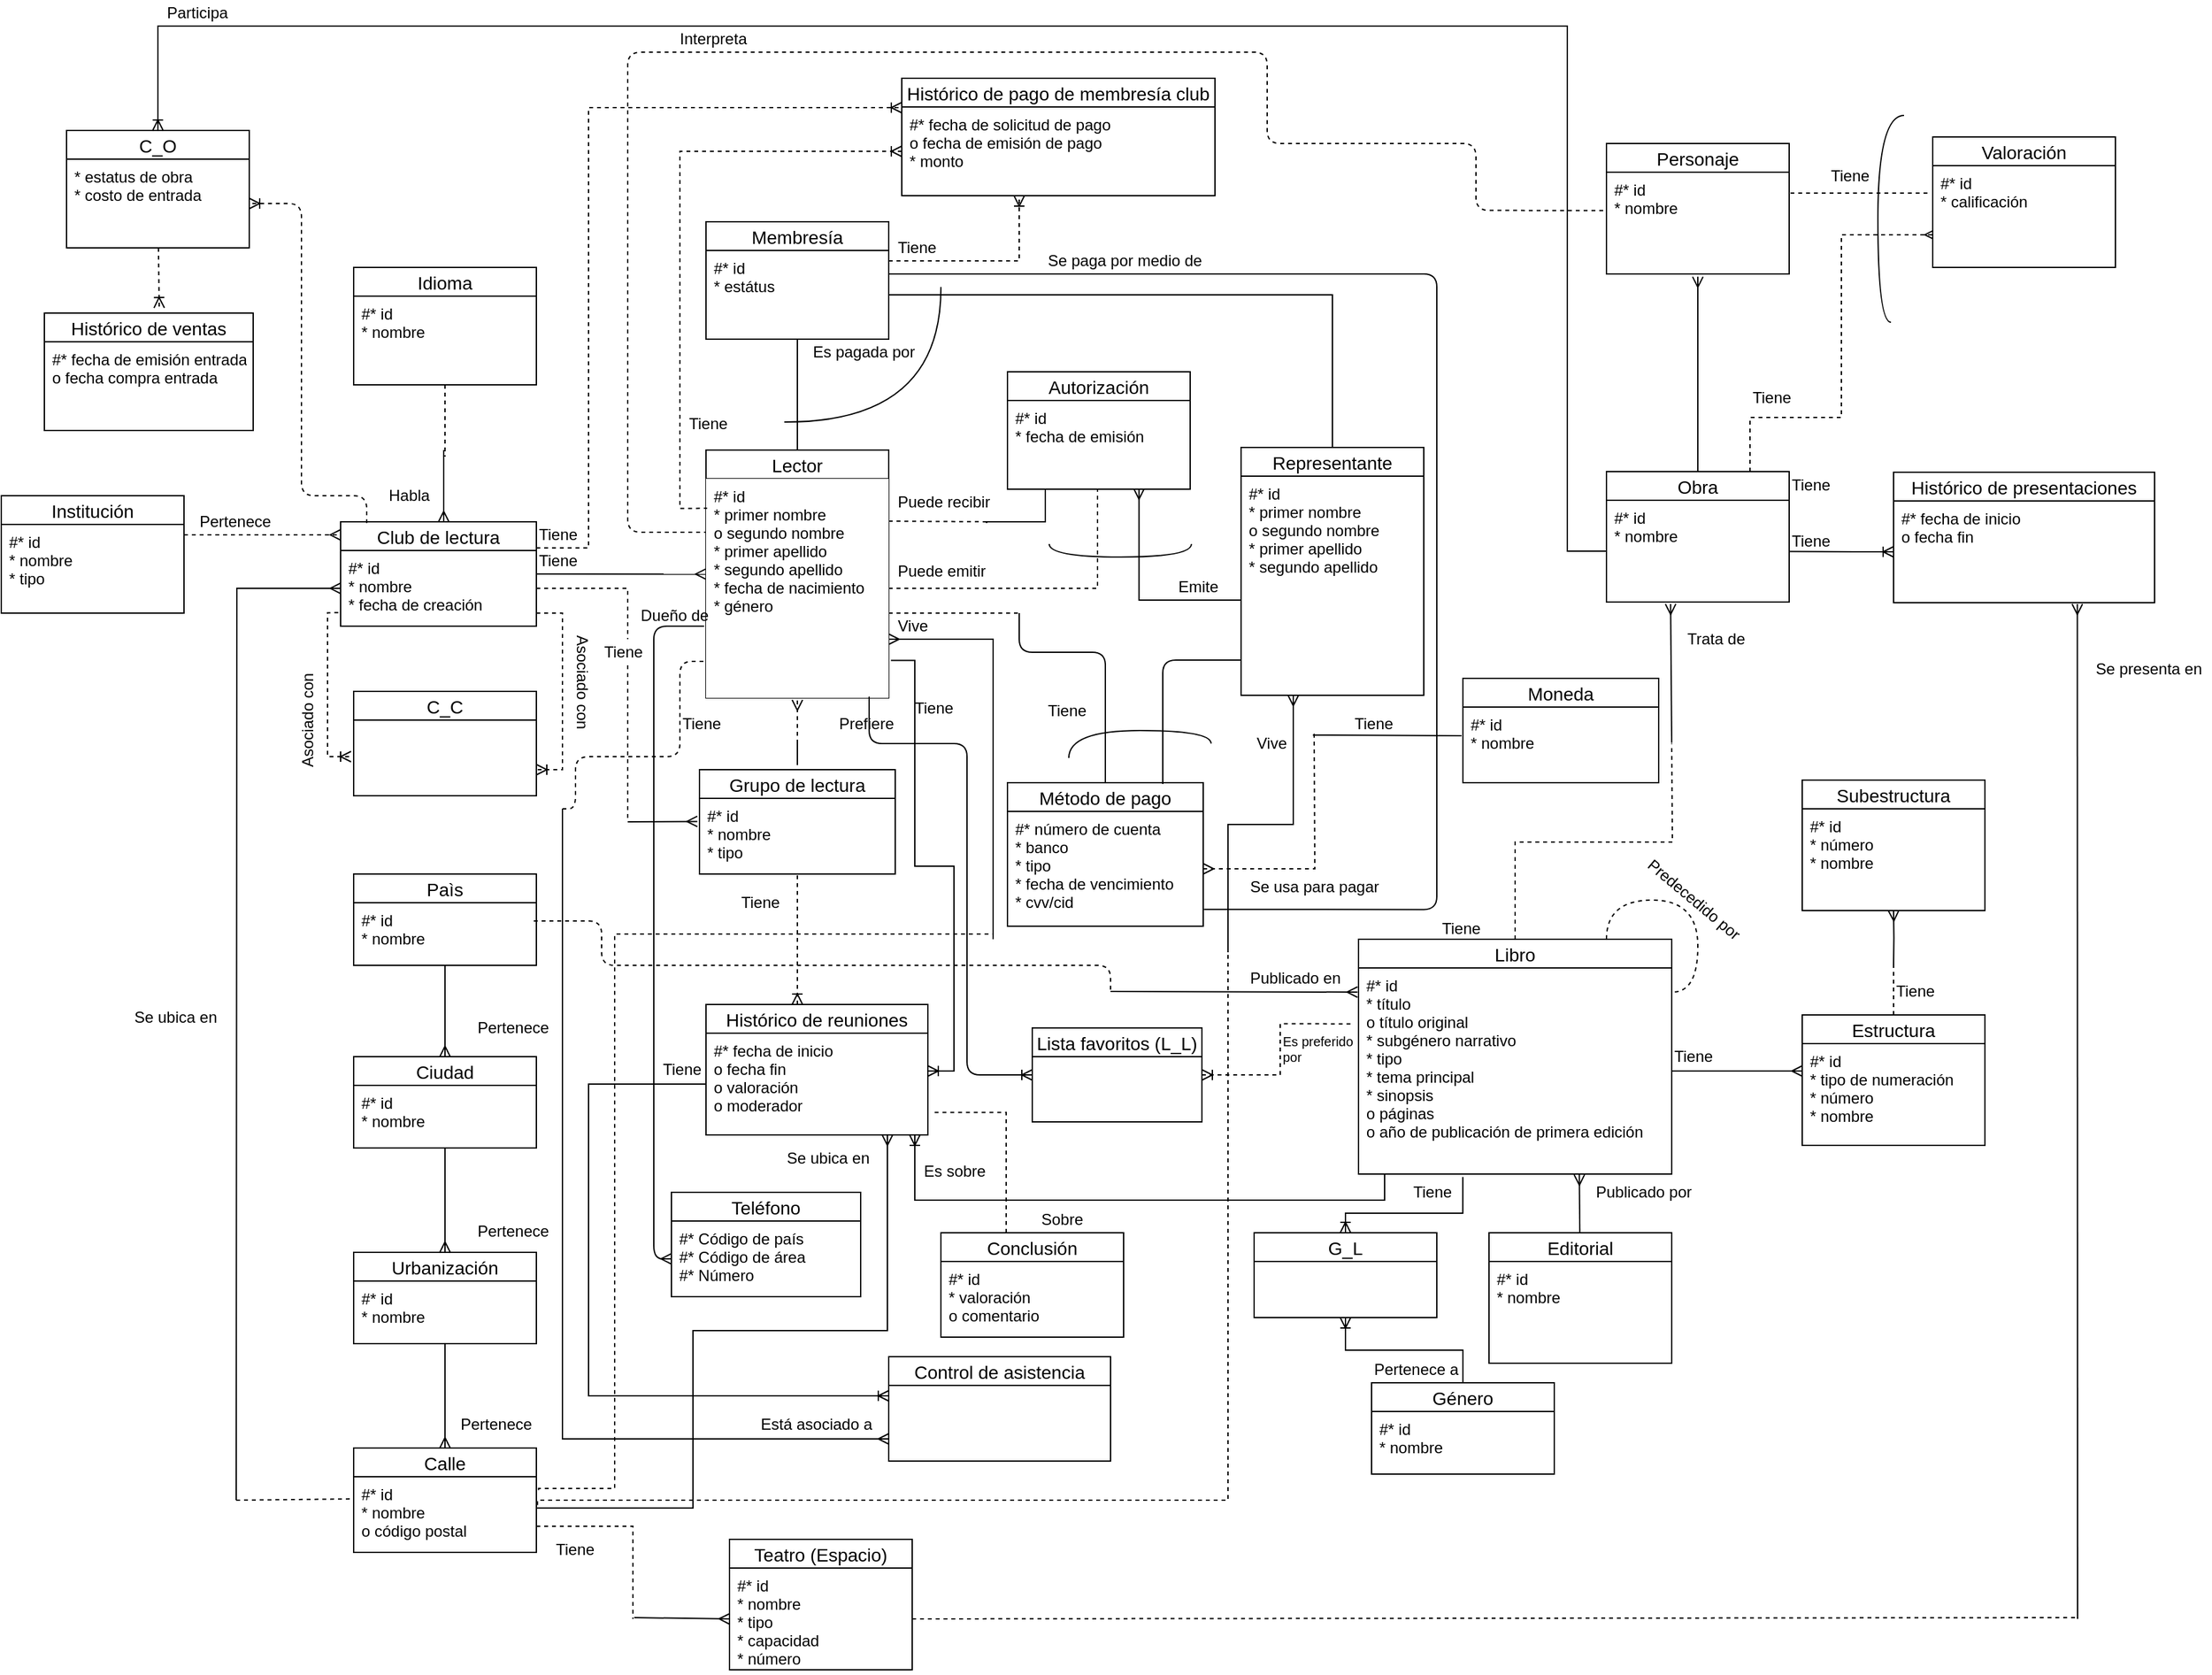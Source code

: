 <mxfile version="12.1.9" type="github" pages="1">
  <diagram id="DlH3Y_NX8wnxPJ1CbBNf" name="Page-1">
    <mxGraphModel dx="1851" dy="1730" grid="1" gridSize="10" guides="1" tooltips="1" connect="1" arrows="1" fold="1" page="1" pageScale="1" pageWidth="827" pageHeight="1169" math="0" shadow="0">
      <root>
        <mxCell id="0"/>
        <mxCell id="1" parent="0"/>
        <mxCell id="sQQmF4ldZeJKrUhW-fq7-21" style="edgeStyle=none;rounded=0;orthogonalLoop=1;jettySize=auto;html=1;entryX=0;entryY=0.435;entryDx=0;entryDy=0;entryPerimeter=0;startArrow=none;startFill=0;endArrow=ERmany;endFill=0;" parent="1" source="sQQmF4ldZeJKrUhW-fq7-1" target="sQQmF4ldZeJKrUhW-fq7-19" edge="1">
          <mxGeometry relative="1" as="geometry"/>
        </mxCell>
        <mxCell id="sQQmF4ldZeJKrUhW-fq7-93" style="edgeStyle=orthogonalEdgeStyle;rounded=0;orthogonalLoop=1;jettySize=auto;html=1;exitX=1;exitY=0.25;exitDx=0;exitDy=0;entryX=0;entryY=0.25;entryDx=0;entryDy=0;startArrow=none;startFill=0;endArrow=ERoneToMany;endFill=0;strokeColor=#000000;dashed=1;" parent="1" source="sQQmF4ldZeJKrUhW-fq7-1" target="sQQmF4ldZeJKrUhW-fq7-87" edge="1">
          <mxGeometry relative="1" as="geometry">
            <Array as="points">
              <mxPoint x="350" y="70"/>
              <mxPoint x="350" y="-268"/>
            </Array>
          </mxGeometry>
        </mxCell>
        <mxCell id="sQQmF4ldZeJKrUhW-fq7-1" value="Club de lectura" style="swimlane;fontStyle=0;childLayout=stackLayout;horizontal=1;startSize=22;fillColor=none;horizontalStack=0;resizeParent=1;resizeParentMax=0;resizeLast=0;collapsible=1;marginBottom=0;swimlaneFillColor=#ffffff;align=center;fontSize=14;" parent="1" vertex="1">
          <mxGeometry x="160" y="50" width="150" height="80" as="geometry"/>
        </mxCell>
        <mxCell id="sQQmF4ldZeJKrUhW-fq7-2" value="#* id&#xa;* nombre&#xa;* fecha de creación&#xa;" style="text;strokeColor=none;fillColor=none;spacingLeft=4;spacingRight=4;overflow=hidden;rotatable=0;points=[[0,0.5],[1,0.5]];portConstraint=eastwest;fontSize=12;" parent="sQQmF4ldZeJKrUhW-fq7-1" vertex="1">
          <mxGeometry y="22" width="150" height="58" as="geometry"/>
        </mxCell>
        <mxCell id="sQQmF4ldZeJKrUhW-fq7-6" value="Paìs" style="swimlane;fontStyle=0;childLayout=stackLayout;horizontal=1;startSize=22;fillColor=none;horizontalStack=0;resizeParent=1;resizeParentMax=0;resizeLast=0;collapsible=1;marginBottom=0;swimlaneFillColor=#ffffff;align=center;fontSize=14;" parent="1" vertex="1">
          <mxGeometry x="170" y="320" width="140" height="70" as="geometry"/>
        </mxCell>
        <mxCell id="sQQmF4ldZeJKrUhW-fq7-7" value="#* id&#xa;* nombre" style="text;strokeColor=none;fillColor=none;spacingLeft=4;spacingRight=4;overflow=hidden;rotatable=0;points=[[0,0.5],[1,0.5]];portConstraint=eastwest;fontSize=12;" parent="sQQmF4ldZeJKrUhW-fq7-6" vertex="1">
          <mxGeometry y="22" width="140" height="48" as="geometry"/>
        </mxCell>
        <mxCell id="sQQmF4ldZeJKrUhW-fq7-15" value="" style="rounded=0;orthogonalLoop=1;jettySize=auto;html=1;endArrow=none;endFill=0;startArrow=ERmany;startFill=0;" parent="1" source="sQQmF4ldZeJKrUhW-fq7-8" target="sQQmF4ldZeJKrUhW-fq7-7" edge="1">
          <mxGeometry relative="1" as="geometry"/>
        </mxCell>
        <mxCell id="sQQmF4ldZeJKrUhW-fq7-8" value="Ciudad" style="swimlane;fontStyle=0;childLayout=stackLayout;horizontal=1;startSize=22;fillColor=none;horizontalStack=0;resizeParent=1;resizeParentMax=0;resizeLast=0;collapsible=1;marginBottom=0;swimlaneFillColor=#ffffff;align=center;fontSize=14;" parent="1" vertex="1">
          <mxGeometry x="170" y="460" width="140" height="70" as="geometry"/>
        </mxCell>
        <mxCell id="sQQmF4ldZeJKrUhW-fq7-9" value="#* id&#xa;* nombre" style="text;strokeColor=none;fillColor=none;spacingLeft=4;spacingRight=4;overflow=hidden;rotatable=0;points=[[0,0.5],[1,0.5]];portConstraint=eastwest;fontSize=12;labelBorderColor=none;rounded=0;" parent="sQQmF4ldZeJKrUhW-fq7-8" vertex="1">
          <mxGeometry y="22" width="140" height="48" as="geometry"/>
        </mxCell>
        <mxCell id="sQQmF4ldZeJKrUhW-fq7-16" value="" style="edgeStyle=none;rounded=0;orthogonalLoop=1;jettySize=auto;html=1;startArrow=ERmany;startFill=0;endArrow=none;endFill=0;" parent="1" source="sQQmF4ldZeJKrUhW-fq7-10" target="sQQmF4ldZeJKrUhW-fq7-9" edge="1">
          <mxGeometry relative="1" as="geometry"/>
        </mxCell>
        <mxCell id="sQQmF4ldZeJKrUhW-fq7-10" value="Urbanización" style="swimlane;fontStyle=0;childLayout=stackLayout;horizontal=1;startSize=22;fillColor=none;horizontalStack=0;resizeParent=1;resizeParentMax=0;resizeLast=0;collapsible=1;marginBottom=0;swimlaneFillColor=#ffffff;align=center;fontSize=14;" parent="1" vertex="1">
          <mxGeometry x="170" y="610" width="140" height="70" as="geometry"/>
        </mxCell>
        <mxCell id="sQQmF4ldZeJKrUhW-fq7-11" value="#* id&#xa;* nombre" style="text;strokeColor=none;fillColor=none;spacingLeft=4;spacingRight=4;overflow=hidden;rotatable=0;points=[[0,0.5],[1,0.5]];portConstraint=eastwest;fontSize=12;" parent="sQQmF4ldZeJKrUhW-fq7-10" vertex="1">
          <mxGeometry y="22" width="140" height="48" as="geometry"/>
        </mxCell>
        <mxCell id="sQQmF4ldZeJKrUhW-fq7-17" value="" style="edgeStyle=none;rounded=0;orthogonalLoop=1;jettySize=auto;html=1;startArrow=ERmany;startFill=0;endArrow=none;endFill=0;" parent="1" source="sQQmF4ldZeJKrUhW-fq7-12" target="sQQmF4ldZeJKrUhW-fq7-11" edge="1">
          <mxGeometry relative="1" as="geometry"/>
        </mxCell>
        <mxCell id="sQQmF4ldZeJKrUhW-fq7-12" value="Calle" style="swimlane;fontStyle=0;childLayout=stackLayout;horizontal=1;startSize=22;fillColor=none;horizontalStack=0;resizeParent=1;resizeParentMax=0;resizeLast=0;collapsible=1;marginBottom=0;swimlaneFillColor=#ffffff;align=center;fontSize=14;" parent="1" vertex="1">
          <mxGeometry x="170" y="760" width="140" height="80" as="geometry"/>
        </mxCell>
        <mxCell id="sQQmF4ldZeJKrUhW-fq7-13" value="#* id&#xa;* nombre&#xa;o código postal&#xa;" style="text;strokeColor=none;fillColor=none;spacingLeft=4;spacingRight=4;overflow=hidden;rotatable=0;points=[[0,0.5],[1,0.5]];portConstraint=eastwest;fontSize=12;" parent="sQQmF4ldZeJKrUhW-fq7-12" vertex="1">
          <mxGeometry y="22" width="140" height="58" as="geometry"/>
        </mxCell>
        <mxCell id="sQQmF4ldZeJKrUhW-fq7-18" value="Lector" style="swimlane;fontStyle=0;childLayout=stackLayout;horizontal=1;startSize=22;fillColor=none;horizontalStack=0;resizeParent=1;resizeParentMax=0;resizeLast=0;collapsible=1;marginBottom=0;swimlaneFillColor=#ffffff;align=center;fontSize=14;" parent="1" vertex="1">
          <mxGeometry x="440" y="-5" width="140" height="190" as="geometry"/>
        </mxCell>
        <mxCell id="sQQmF4ldZeJKrUhW-fq7-19" value="#* id&#xa;* primer nombre&#xa;o segundo nombre&#xa;* primer apellido&#xa;* segundo apellido&#xa;* fecha de nacimiento&#xa;* género&#xa;" style="text;strokeColor=none;fillColor=#ffffff;spacingLeft=4;spacingRight=4;overflow=hidden;rotatable=0;points=[[0,0.5],[1,0.5]];portConstraint=eastwest;fontSize=12;" parent="sQQmF4ldZeJKrUhW-fq7-18" vertex="1">
          <mxGeometry y="22" width="140" height="168" as="geometry"/>
        </mxCell>
        <mxCell id="sQQmF4ldZeJKrUhW-fq7-22" style="edgeStyle=none;rounded=0;orthogonalLoop=1;jettySize=auto;html=1;exitX=0.5;exitY=0;exitDx=0;exitDy=0;startArrow=none;startFill=0;endArrow=ERmany;endFill=0;" parent="1" source="sQQmF4ldZeJKrUhW-fq7-18" target="sQQmF4ldZeJKrUhW-fq7-18" edge="1">
          <mxGeometry relative="1" as="geometry"/>
        </mxCell>
        <mxCell id="sQQmF4ldZeJKrUhW-fq7-24" value="Institución" style="swimlane;fontStyle=0;childLayout=stackLayout;horizontal=1;startSize=22;fillColor=none;horizontalStack=0;resizeParent=1;resizeParentMax=0;resizeLast=0;collapsible=1;marginBottom=0;swimlaneFillColor=#ffffff;align=center;fontSize=14;" parent="1" vertex="1">
          <mxGeometry x="-100" y="30" width="140" height="90" as="geometry"/>
        </mxCell>
        <mxCell id="sQQmF4ldZeJKrUhW-fq7-25" value="#* id&#xa;* nombre&#xa;* tipo&#xa;" style="text;strokeColor=none;fillColor=none;spacingLeft=4;spacingRight=4;overflow=hidden;rotatable=0;points=[[0,0.5],[1,0.5]];portConstraint=eastwest;fontSize=12;" parent="sQQmF4ldZeJKrUhW-fq7-24" vertex="1">
          <mxGeometry y="22" width="140" height="68" as="geometry"/>
        </mxCell>
        <mxCell id="sQQmF4ldZeJKrUhW-fq7-29" value="" style="endArrow=ERmany;dashed=1;html=1;endFill=0;" parent="1" edge="1">
          <mxGeometry width="50" height="50" relative="1" as="geometry">
            <mxPoint x="100" y="60" as="sourcePoint"/>
            <mxPoint x="160" y="60" as="targetPoint"/>
          </mxGeometry>
        </mxCell>
        <mxCell id="sQQmF4ldZeJKrUhW-fq7-30" value="" style="endArrow=none;html=1;dashed=1;" parent="1" edge="1">
          <mxGeometry width="50" height="50" relative="1" as="geometry">
            <mxPoint x="40" y="60" as="sourcePoint"/>
            <mxPoint x="100" y="60" as="targetPoint"/>
          </mxGeometry>
        </mxCell>
        <mxCell id="qw_lqS5V0hIstocsAN0Z-2" style="edgeStyle=none;rounded=0;orthogonalLoop=1;jettySize=auto;html=1;dashed=1;endArrow=none;endFill=0;" edge="1" parent="1" source="sQQmF4ldZeJKrUhW-fq7-34">
          <mxGeometry relative="1" as="geometry">
            <mxPoint x="240" as="targetPoint"/>
          </mxGeometry>
        </mxCell>
        <mxCell id="sQQmF4ldZeJKrUhW-fq7-34" value="Idioma" style="swimlane;fontStyle=0;childLayout=stackLayout;horizontal=1;startSize=22;fillColor=none;horizontalStack=0;resizeParent=1;resizeParentMax=0;resizeLast=0;collapsible=1;marginBottom=0;swimlaneFillColor=#ffffff;align=center;fontSize=14;" parent="1" vertex="1">
          <mxGeometry x="170" y="-145" width="140" height="90" as="geometry"/>
        </mxCell>
        <mxCell id="sQQmF4ldZeJKrUhW-fq7-35" value="#* id&#xa;* nombre&#xa;" style="text;strokeColor=none;fillColor=none;spacingLeft=4;spacingRight=4;overflow=hidden;rotatable=0;points=[[0,0.5],[1,0.5]];portConstraint=eastwest;fontSize=12;" parent="sQQmF4ldZeJKrUhW-fq7-34" vertex="1">
          <mxGeometry y="22" width="140" height="68" as="geometry"/>
        </mxCell>
        <mxCell id="sQQmF4ldZeJKrUhW-fq7-37" value="C_C" style="swimlane;fontStyle=0;childLayout=stackLayout;horizontal=1;startSize=22;fillColor=none;horizontalStack=0;resizeParent=1;resizeParentMax=0;resizeLast=0;collapsible=1;marginBottom=0;swimlaneFillColor=#ffffff;align=center;fontSize=14;" parent="1" vertex="1">
          <mxGeometry x="170" y="180" width="140" height="80" as="geometry"/>
        </mxCell>
        <mxCell id="sQQmF4ldZeJKrUhW-fq7-39" style="edgeStyle=orthogonalEdgeStyle;rounded=0;orthogonalLoop=1;jettySize=auto;html=1;dashed=1;startArrow=none;startFill=0;endArrow=ERoneToMany;endFill=0;exitX=-0.012;exitY=0.822;exitDx=0;exitDy=0;exitPerimeter=0;strokeColor=#000000;" parent="1" source="sQQmF4ldZeJKrUhW-fq7-2" edge="1">
          <mxGeometry relative="1" as="geometry">
            <mxPoint x="168" y="230" as="targetPoint"/>
            <Array as="points">
              <mxPoint x="150" y="120"/>
              <mxPoint x="150" y="230"/>
            </Array>
          </mxGeometry>
        </mxCell>
        <mxCell id="sQQmF4ldZeJKrUhW-fq7-40" style="edgeStyle=orthogonalEdgeStyle;rounded=0;orthogonalLoop=1;jettySize=auto;html=1;dashed=1;startArrow=none;startFill=0;endArrow=ERoneToMany;endFill=0;strokeColor=#000000;entryX=1;entryY=0.75;entryDx=0;entryDy=0;" parent="1" source="sQQmF4ldZeJKrUhW-fq7-2" target="sQQmF4ldZeJKrUhW-fq7-37" edge="1">
          <mxGeometry relative="1" as="geometry">
            <mxPoint x="350" y="240.0" as="targetPoint"/>
            <Array as="points">
              <mxPoint x="330" y="120"/>
              <mxPoint x="330" y="240"/>
            </Array>
          </mxGeometry>
        </mxCell>
        <mxCell id="sQQmF4ldZeJKrUhW-fq7-41" style="edgeStyle=orthogonalEdgeStyle;rounded=0;orthogonalLoop=1;jettySize=auto;html=1;startArrow=ERmany;startFill=0;endArrow=none;endFill=0;strokeColor=#000000;" parent="1" source="sQQmF4ldZeJKrUhW-fq7-2" edge="1">
          <mxGeometry relative="1" as="geometry">
            <mxPoint x="80" y="800" as="targetPoint"/>
          </mxGeometry>
        </mxCell>
        <mxCell id="sQQmF4ldZeJKrUhW-fq7-42" value="" style="endArrow=none;dashed=1;html=1;strokeColor=#000000;" parent="1" edge="1">
          <mxGeometry width="50" height="50" relative="1" as="geometry">
            <mxPoint x="80" y="800" as="sourcePoint"/>
            <mxPoint x="170" y="799" as="targetPoint"/>
          </mxGeometry>
        </mxCell>
        <mxCell id="sQQmF4ldZeJKrUhW-fq7-43" value="Grupo de lectura" style="swimlane;fontStyle=0;childLayout=stackLayout;horizontal=1;startSize=22;fillColor=none;horizontalStack=0;resizeParent=1;resizeParentMax=0;resizeLast=0;collapsible=1;marginBottom=0;swimlaneFillColor=#ffffff;align=center;fontSize=14;" parent="1" vertex="1">
          <mxGeometry x="435" y="240" width="150" height="80" as="geometry"/>
        </mxCell>
        <mxCell id="sQQmF4ldZeJKrUhW-fq7-44" value="#* id&#xa;* nombre&#xa;* tipo&#xa;" style="text;strokeColor=none;fillColor=none;spacingLeft=4;spacingRight=4;overflow=hidden;rotatable=0;points=[[0,0.5],[1,0.5]];portConstraint=eastwest;fontSize=12;" parent="sQQmF4ldZeJKrUhW-fq7-43" vertex="1">
          <mxGeometry y="22" width="150" height="58" as="geometry"/>
        </mxCell>
        <mxCell id="sQQmF4ldZeJKrUhW-fq7-45" style="edgeStyle=orthogonalEdgeStyle;rounded=0;orthogonalLoop=1;jettySize=auto;html=1;startArrow=none;startFill=0;endArrow=none;endFill=0;strokeColor=#000000;dashed=1;" parent="1" source="sQQmF4ldZeJKrUhW-fq7-64" edge="1">
          <mxGeometry relative="1" as="geometry">
            <mxPoint x="380" y="280.0" as="targetPoint"/>
          </mxGeometry>
        </mxCell>
        <mxCell id="sQQmF4ldZeJKrUhW-fq7-47" style="rounded=0;orthogonalLoop=1;jettySize=auto;html=1;startArrow=ERmany;startFill=0;endArrow=none;endFill=0;strokeColor=#000000;exitX=-0.011;exitY=0.305;exitDx=0;exitDy=0;exitPerimeter=0;" parent="1" source="sQQmF4ldZeJKrUhW-fq7-44" edge="1">
          <mxGeometry relative="1" as="geometry">
            <mxPoint x="380" y="280.0" as="targetPoint"/>
          </mxGeometry>
        </mxCell>
        <mxCell id="sQQmF4ldZeJKrUhW-fq7-55" style="edgeStyle=orthogonalEdgeStyle;rounded=0;orthogonalLoop=1;jettySize=auto;html=1;startArrow=ERmany;startFill=0;endArrow=none;endFill=0;strokeColor=#000000;" parent="1" source="sQQmF4ldZeJKrUhW-fq7-48" edge="1">
          <mxGeometry relative="1" as="geometry">
            <mxPoint x="840" y="380.0" as="targetPoint"/>
            <Array as="points">
              <mxPoint x="890" y="282"/>
              <mxPoint x="840" y="282"/>
            </Array>
          </mxGeometry>
        </mxCell>
        <mxCell id="sQQmF4ldZeJKrUhW-fq7-59" style="edgeStyle=orthogonalEdgeStyle;rounded=0;orthogonalLoop=1;jettySize=auto;html=1;entryX=1;entryY=0.5;entryDx=0;entryDy=0;startArrow=none;startFill=0;endArrow=none;endFill=0;strokeColor=#000000;" parent="1" source="sQQmF4ldZeJKrUhW-fq7-48" target="sQQmF4ldZeJKrUhW-fq7-57" edge="1">
          <mxGeometry relative="1" as="geometry"/>
        </mxCell>
        <mxCell id="sQQmF4ldZeJKrUhW-fq7-48" value="Representante" style="swimlane;fontStyle=0;childLayout=stackLayout;horizontal=1;startSize=22;fillColor=none;horizontalStack=0;resizeParent=1;resizeParentMax=0;resizeLast=0;collapsible=1;marginBottom=0;swimlaneFillColor=#ffffff;align=center;fontSize=14;" parent="1" vertex="1">
          <mxGeometry x="850" y="-7" width="140" height="190" as="geometry"/>
        </mxCell>
        <mxCell id="sQQmF4ldZeJKrUhW-fq7-49" value="#* id&#xa;* primer nombre&#xa;o segundo nombre&#xa;* primer apellido&#xa;* segundo apellido&#xa;" style="text;strokeColor=none;fillColor=none;spacingLeft=4;spacingRight=4;overflow=hidden;rotatable=0;points=[[0,0.5],[1,0.5]];portConstraint=eastwest;fontSize=12;" parent="sQQmF4ldZeJKrUhW-fq7-48" vertex="1">
          <mxGeometry y="22" width="140" height="168" as="geometry"/>
        </mxCell>
        <mxCell id="sQQmF4ldZeJKrUhW-fq7-50" value="Autorización" style="swimlane;fontStyle=0;childLayout=stackLayout;horizontal=1;startSize=22;fillColor=none;horizontalStack=0;resizeParent=1;resizeParentMax=0;resizeLast=0;collapsible=1;marginBottom=0;swimlaneFillColor=#ffffff;align=center;fontSize=14;" parent="1" vertex="1">
          <mxGeometry x="671" y="-65" width="140" height="90" as="geometry"/>
        </mxCell>
        <mxCell id="sQQmF4ldZeJKrUhW-fq7-51" value="#* id&#xa;* fecha de emisión&#xa;" style="text;strokeColor=none;fillColor=none;spacingLeft=4;spacingRight=4;overflow=hidden;rotatable=0;points=[[0,0.5],[1,0.5]];portConstraint=eastwest;fontSize=12;" parent="sQQmF4ldZeJKrUhW-fq7-50" vertex="1">
          <mxGeometry y="22" width="140" height="68" as="geometry"/>
        </mxCell>
        <mxCell id="sQQmF4ldZeJKrUhW-fq7-52" style="edgeStyle=orthogonalEdgeStyle;rounded=0;orthogonalLoop=1;jettySize=auto;html=1;startArrow=ERmany;startFill=0;endArrow=none;endFill=0;strokeColor=#000000;" parent="1" source="sQQmF4ldZeJKrUhW-fq7-19" edge="1">
          <mxGeometry relative="1" as="geometry">
            <mxPoint x="660" y="370" as="targetPoint"/>
            <Array as="points">
              <mxPoint x="660" y="140"/>
              <mxPoint x="660" y="370"/>
            </Array>
          </mxGeometry>
        </mxCell>
        <mxCell id="sQQmF4ldZeJKrUhW-fq7-53" style="edgeStyle=orthogonalEdgeStyle;rounded=0;orthogonalLoop=1;jettySize=auto;html=1;startArrow=none;startFill=0;endArrow=none;endFill=0;strokeColor=#000000;dashed=1;exitX=1.012;exitY=0.177;exitDx=0;exitDy=0;exitPerimeter=0;" parent="1" source="sQQmF4ldZeJKrUhW-fq7-13" edge="1">
          <mxGeometry relative="1" as="geometry">
            <mxPoint x="660" y="366" as="targetPoint"/>
            <Array as="points">
              <mxPoint x="370" y="791"/>
              <mxPoint x="370" y="366"/>
            </Array>
          </mxGeometry>
        </mxCell>
        <mxCell id="sQQmF4ldZeJKrUhW-fq7-54" style="rounded=0;orthogonalLoop=1;jettySize=auto;html=1;startArrow=none;startFill=0;endArrow=none;endFill=0;strokeColor=#000000;dashed=1;exitX=1.006;exitY=0.375;exitDx=0;exitDy=0;exitPerimeter=0;edgeStyle=orthogonalEdgeStyle;" parent="1" source="sQQmF4ldZeJKrUhW-fq7-13" edge="1">
          <mxGeometry relative="1" as="geometry">
            <mxPoint x="840" y="380" as="targetPoint"/>
            <mxPoint x="320" y="380.333" as="sourcePoint"/>
            <Array as="points">
              <mxPoint x="311" y="800"/>
              <mxPoint x="840" y="800"/>
            </Array>
          </mxGeometry>
        </mxCell>
        <mxCell id="sQQmF4ldZeJKrUhW-fq7-58" style="edgeStyle=none;rounded=0;orthogonalLoop=1;jettySize=auto;html=1;entryX=0.5;entryY=0;entryDx=0;entryDy=0;startArrow=none;startFill=0;endArrow=none;endFill=0;strokeColor=#000000;" parent="1" source="sQQmF4ldZeJKrUhW-fq7-56" target="sQQmF4ldZeJKrUhW-fq7-18" edge="1">
          <mxGeometry relative="1" as="geometry"/>
        </mxCell>
        <mxCell id="sQQmF4ldZeJKrUhW-fq7-56" value="Membresía" style="swimlane;fontStyle=0;childLayout=stackLayout;horizontal=1;startSize=22;fillColor=none;horizontalStack=0;resizeParent=1;resizeParentMax=0;resizeLast=0;collapsible=1;marginBottom=0;swimlaneFillColor=#ffffff;align=center;fontSize=14;" parent="1" vertex="1">
          <mxGeometry x="440" y="-180" width="140" height="90" as="geometry"/>
        </mxCell>
        <mxCell id="sQQmF4ldZeJKrUhW-fq7-57" value="#* id&#xa;* estátus&#xa;&#xa;" style="text;strokeColor=none;fillColor=none;spacingLeft=4;spacingRight=4;overflow=hidden;rotatable=0;points=[[0,0.5],[1,0.5]];portConstraint=eastwest;fontSize=12;" parent="sQQmF4ldZeJKrUhW-fq7-56" vertex="1">
          <mxGeometry y="22" width="140" height="68" as="geometry"/>
        </mxCell>
        <mxCell id="sQQmF4ldZeJKrUhW-fq7-60" value="" style="endArrow=none;html=1;strokeColor=#000000;edgeStyle=orthogonalEdgeStyle;curved=1;" parent="1" edge="1">
          <mxGeometry width="50" height="50" relative="1" as="geometry">
            <mxPoint x="500" y="-26.5" as="sourcePoint"/>
            <mxPoint x="620" y="-130" as="targetPoint"/>
          </mxGeometry>
        </mxCell>
        <mxCell id="sQQmF4ldZeJKrUhW-fq7-61" value="Pertenece" style="text;html=1;resizable=0;points=[];autosize=1;align=left;verticalAlign=top;spacingTop=-4;" parent="1" vertex="1">
          <mxGeometry x="50" y="40" width="70" height="20" as="geometry"/>
        </mxCell>
        <mxCell id="sQQmF4ldZeJKrUhW-fq7-62" value="Asociado con" style="text;html=1;resizable=0;points=[];autosize=1;align=left;verticalAlign=top;spacingTop=-4;rotation=-90;" parent="1" vertex="1">
          <mxGeometry x="90" y="185" width="90" height="20" as="geometry"/>
        </mxCell>
        <mxCell id="sQQmF4ldZeJKrUhW-fq7-63" value="Asociado con" style="text;html=1;resizable=0;points=[];autosize=1;align=left;verticalAlign=top;spacingTop=-4;rotation=90;" parent="1" vertex="1">
          <mxGeometry x="300" y="170" width="90" height="20" as="geometry"/>
        </mxCell>
        <mxCell id="sQQmF4ldZeJKrUhW-fq7-65" value="Tiene" style="text;html=1;resizable=0;points=[];autosize=1;align=left;verticalAlign=top;spacingTop=-4;" parent="1" vertex="1">
          <mxGeometry x="310" y="70" width="40" height="20" as="geometry"/>
        </mxCell>
        <mxCell id="sQQmF4ldZeJKrUhW-fq7-67" value="Habla" style="text;html=1;resizable=0;points=[];autosize=1;align=left;verticalAlign=top;spacingTop=-4;" parent="1" vertex="1">
          <mxGeometry x="195" y="20" width="50" height="20" as="geometry"/>
        </mxCell>
        <mxCell id="sQQmF4ldZeJKrUhW-fq7-69" value="Se ubica en" style="text;html=1;resizable=0;points=[];autosize=1;align=left;verticalAlign=top;spacingTop=-4;" parent="1" vertex="1">
          <mxGeometry y="420" width="80" height="20" as="geometry"/>
        </mxCell>
        <mxCell id="sQQmF4ldZeJKrUhW-fq7-70" value="Vive" style="text;html=1;resizable=0;points=[];autosize=1;align=left;verticalAlign=top;spacingTop=-4;" parent="1" vertex="1">
          <mxGeometry x="585" y="120" width="40" height="20" as="geometry"/>
        </mxCell>
        <mxCell id="sQQmF4ldZeJKrUhW-fq7-71" value="Vive" style="text;html=1;resizable=0;points=[];autosize=1;align=left;verticalAlign=top;spacingTop=-4;" parent="1" vertex="1">
          <mxGeometry x="860" y="210" width="40" height="20" as="geometry"/>
        </mxCell>
        <mxCell id="sQQmF4ldZeJKrUhW-fq7-72" value="Es pagada por" style="text;html=1;resizable=0;points=[];autosize=1;align=left;verticalAlign=top;spacingTop=-4;" parent="1" vertex="1">
          <mxGeometry x="520" y="-90" width="90" height="20" as="geometry"/>
        </mxCell>
        <mxCell id="sQQmF4ldZeJKrUhW-fq7-74" value="Pertenece" style="text;html=1;resizable=0;points=[];autosize=1;align=left;verticalAlign=top;spacingTop=-4;" parent="1" vertex="1">
          <mxGeometry x="263" y="428" width="70" height="20" as="geometry"/>
        </mxCell>
        <mxCell id="sQQmF4ldZeJKrUhW-fq7-75" value="Pertenece" style="text;html=1;resizable=0;points=[];autosize=1;align=left;verticalAlign=top;spacingTop=-4;" parent="1" vertex="1">
          <mxGeometry x="263" y="584" width="70" height="20" as="geometry"/>
        </mxCell>
        <mxCell id="sQQmF4ldZeJKrUhW-fq7-76" value="Pertenece" style="text;html=1;resizable=0;points=[];autosize=1;align=left;verticalAlign=top;spacingTop=-4;" parent="1" vertex="1">
          <mxGeometry x="250" y="731.5" width="70" height="20" as="geometry"/>
        </mxCell>
        <mxCell id="sQQmF4ldZeJKrUhW-fq7-77" value="" style="endArrow=none;dashed=1;html=1;strokeColor=#000000;" parent="1" edge="1">
          <mxGeometry width="50" height="50" relative="1" as="geometry">
            <mxPoint x="580" y="49.5" as="sourcePoint"/>
            <mxPoint x="660" y="50" as="targetPoint"/>
          </mxGeometry>
        </mxCell>
        <mxCell id="sQQmF4ldZeJKrUhW-fq7-80" style="edgeStyle=orthogonalEdgeStyle;rounded=0;orthogonalLoop=1;jettySize=auto;html=1;startArrow=none;startFill=0;endArrow=ERmany;endFill=0;strokeColor=#000000;entryX=0.72;entryY=0.995;entryDx=0;entryDy=0;entryPerimeter=0;" parent="1" source="sQQmF4ldZeJKrUhW-fq7-49" target="sQQmF4ldZeJKrUhW-fq7-51" edge="1">
          <mxGeometry relative="1" as="geometry">
            <mxPoint x="720" y="101" as="targetPoint"/>
            <Array as="points">
              <mxPoint x="772" y="110"/>
            </Array>
          </mxGeometry>
        </mxCell>
        <mxCell id="sQQmF4ldZeJKrUhW-fq7-82" value="Puede recibir" style="text;html=1;resizable=0;points=[];autosize=1;align=left;verticalAlign=top;spacingTop=-4;" parent="1" vertex="1">
          <mxGeometry x="585" y="25" width="90" height="20" as="geometry"/>
        </mxCell>
        <mxCell id="sQQmF4ldZeJKrUhW-fq7-83" value="Emite" style="text;html=1;resizable=0;points=[];autosize=1;align=left;verticalAlign=top;spacingTop=-4;" parent="1" vertex="1">
          <mxGeometry x="800" y="90" width="50" height="20" as="geometry"/>
        </mxCell>
        <mxCell id="sQQmF4ldZeJKrUhW-fq7-87" value="Histórico de pago de membresía club" style="swimlane;fontStyle=0;childLayout=stackLayout;horizontal=1;startSize=22;fillColor=none;horizontalStack=0;resizeParent=1;resizeParentMax=0;resizeLast=0;collapsible=1;marginBottom=0;swimlaneFillColor=#ffffff;align=center;fontSize=14;" parent="1" vertex="1">
          <mxGeometry x="590" y="-290" width="240" height="90" as="geometry"/>
        </mxCell>
        <mxCell id="sQQmF4ldZeJKrUhW-fq7-88" value="#* fecha de solicitud de pago&#xa;o fecha de emisión de pago&#xa;* monto&#xa;" style="text;strokeColor=none;fillColor=none;spacingLeft=4;spacingRight=4;overflow=hidden;rotatable=0;points=[[0,0.5],[1,0.5]];portConstraint=eastwest;fontSize=12;" parent="sQQmF4ldZeJKrUhW-fq7-87" vertex="1">
          <mxGeometry y="22" width="240" height="68" as="geometry"/>
        </mxCell>
        <mxCell id="sQQmF4ldZeJKrUhW-fq7-92" style="edgeStyle=orthogonalEdgeStyle;rounded=0;orthogonalLoop=1;jettySize=auto;html=1;entryX=0.006;entryY=0.135;entryDx=0;entryDy=0;entryPerimeter=0;startArrow=ERoneToMany;startFill=0;endArrow=none;endFill=0;strokeColor=#000000;dashed=1;" parent="1" source="sQQmF4ldZeJKrUhW-fq7-88" target="sQQmF4ldZeJKrUhW-fq7-19" edge="1">
          <mxGeometry relative="1" as="geometry"/>
        </mxCell>
        <mxCell id="sQQmF4ldZeJKrUhW-fq7-94" value="Tiene" style="text;html=1;resizable=0;points=[];autosize=1;align=left;verticalAlign=top;spacingTop=-4;" parent="1" vertex="1">
          <mxGeometry x="425" y="-35" width="40" height="20" as="geometry"/>
        </mxCell>
        <mxCell id="sQQmF4ldZeJKrUhW-fq7-95" value="Tiene" style="text;html=1;resizable=0;points=[];autosize=1;align=left;verticalAlign=top;spacingTop=-4;" parent="1" vertex="1">
          <mxGeometry x="310" y="50" width="40" height="20" as="geometry"/>
        </mxCell>
        <mxCell id="sQQmF4ldZeJKrUhW-fq7-64" value="Tiene" style="text;html=1;resizable=0;points=[];autosize=1;align=left;verticalAlign=top;spacingTop=-4;" parent="1" vertex="1">
          <mxGeometry x="360" y="140" width="40" height="20" as="geometry"/>
        </mxCell>
        <mxCell id="sQQmF4ldZeJKrUhW-fq7-96" style="edgeStyle=orthogonalEdgeStyle;rounded=0;orthogonalLoop=1;jettySize=auto;html=1;startArrow=none;startFill=0;endArrow=none;endFill=0;strokeColor=#000000;dashed=1;" parent="1" source="sQQmF4ldZeJKrUhW-fq7-2" target="sQQmF4ldZeJKrUhW-fq7-64" edge="1">
          <mxGeometry relative="1" as="geometry">
            <mxPoint x="380" y="280.0" as="targetPoint"/>
            <mxPoint x="310" y="101.333" as="sourcePoint"/>
          </mxGeometry>
        </mxCell>
        <mxCell id="sQQmF4ldZeJKrUhW-fq7-103" style="edgeStyle=orthogonalEdgeStyle;rounded=0;orthogonalLoop=1;jettySize=auto;html=1;dashed=1;startArrow=none;startFill=0;endArrow=ERoneToMany;endFill=0;strokeColor=#000000;entryX=0.375;entryY=1;entryDx=0;entryDy=0;entryPerimeter=0;" parent="1" source="sQQmF4ldZeJKrUhW-fq7-57" target="sQQmF4ldZeJKrUhW-fq7-88" edge="1">
          <mxGeometry relative="1" as="geometry">
            <mxPoint x="680" y="-190" as="targetPoint"/>
            <Array as="points">
              <mxPoint x="680" y="-150"/>
            </Array>
          </mxGeometry>
        </mxCell>
        <mxCell id="sQQmF4ldZeJKrUhW-fq7-104" value="Tiene" style="text;html=1;resizable=0;points=[];autosize=1;align=left;verticalAlign=top;spacingTop=-4;" parent="1" vertex="1">
          <mxGeometry x="585" y="-170" width="40" height="20" as="geometry"/>
        </mxCell>
        <mxCell id="sQQmF4ldZeJKrUhW-fq7-105" value="Método de pago" style="swimlane;fontStyle=0;childLayout=stackLayout;horizontal=1;startSize=22;fillColor=none;horizontalStack=0;resizeParent=1;resizeParentMax=0;resizeLast=0;collapsible=1;marginBottom=0;swimlaneFillColor=#ffffff;align=center;fontSize=14;" parent="1" vertex="1">
          <mxGeometry x="671" y="250" width="150" height="110" as="geometry"/>
        </mxCell>
        <mxCell id="sQQmF4ldZeJKrUhW-fq7-109" value="" style="endArrow=none;html=1;strokeColor=#000000;edgeStyle=orthogonalEdgeStyle;" parent="sQQmF4ldZeJKrUhW-fq7-105" source="sQQmF4ldZeJKrUhW-fq7-105" edge="1">
          <mxGeometry width="50" height="50" relative="1" as="geometry">
            <mxPoint x="15" y="-2" as="sourcePoint"/>
            <mxPoint x="9" y="-130" as="targetPoint"/>
            <Array as="points">
              <mxPoint x="75" y="-100"/>
              <mxPoint x="9" y="-100"/>
            </Array>
          </mxGeometry>
        </mxCell>
        <mxCell id="sQQmF4ldZeJKrUhW-fq7-106" value="#* número de cuenta&#xa;* banco&#xa;* tipo&#xa;* fecha de vencimiento&#xa;* cvv/cid&#xa;" style="text;strokeColor=none;fillColor=none;spacingLeft=4;spacingRight=4;overflow=hidden;rotatable=0;points=[[0,0.5],[1,0.5]];portConstraint=eastwest;fontSize=12;" parent="sQQmF4ldZeJKrUhW-fq7-105" vertex="1">
          <mxGeometry y="22" width="150" height="88" as="geometry"/>
        </mxCell>
        <mxCell id="sQQmF4ldZeJKrUhW-fq7-111" value="" style="endArrow=none;html=1;strokeColor=#000000;edgeStyle=orthogonalEdgeStyle;curved=1;" parent="sQQmF4ldZeJKrUhW-fq7-105" edge="1">
          <mxGeometry width="50" height="50" relative="1" as="geometry">
            <mxPoint x="47" y="-19" as="sourcePoint"/>
            <mxPoint x="156" y="-30" as="targetPoint"/>
            <Array as="points">
              <mxPoint x="47" y="-40"/>
              <mxPoint x="156" y="-40"/>
            </Array>
          </mxGeometry>
        </mxCell>
        <mxCell id="sQQmF4ldZeJKrUhW-fq7-108" value="" style="endArrow=none;html=1;dashed=1;strokeColor=#000000;exitX=1;exitY=0.613;exitDx=0;exitDy=0;exitPerimeter=0;" parent="1" source="sQQmF4ldZeJKrUhW-fq7-19" edge="1">
          <mxGeometry width="50" height="50" relative="1" as="geometry">
            <mxPoint x="580" y="156.5" as="sourcePoint"/>
            <mxPoint x="680" y="120" as="targetPoint"/>
          </mxGeometry>
        </mxCell>
        <mxCell id="sQQmF4ldZeJKrUhW-fq7-110" value="" style="endArrow=none;html=1;strokeColor=#000000;edgeStyle=orthogonalEdgeStyle;" parent="1" target="sQQmF4ldZeJKrUhW-fq7-49" edge="1">
          <mxGeometry width="50" height="50" relative="1" as="geometry">
            <mxPoint x="790" y="251" as="sourcePoint"/>
            <mxPoint x="770" y="156" as="targetPoint"/>
            <Array as="points">
              <mxPoint x="790" y="251"/>
              <mxPoint x="790" y="156"/>
            </Array>
          </mxGeometry>
        </mxCell>
        <mxCell id="sQQmF4ldZeJKrUhW-fq7-112" value="Tiene" style="text;html=1;resizable=0;points=[];autosize=1;align=left;verticalAlign=top;spacingTop=-4;" parent="1" vertex="1">
          <mxGeometry x="700" y="185" width="40" height="20" as="geometry"/>
        </mxCell>
        <mxCell id="sQQmF4ldZeJKrUhW-fq7-113" value="" style="endArrow=none;html=1;strokeColor=#000000;edgeStyle=orthogonalEdgeStyle;entryX=1.004;entryY=0.854;entryDx=0;entryDy=0;entryPerimeter=0;" parent="1" target="sQQmF4ldZeJKrUhW-fq7-106" edge="1">
          <mxGeometry width="50" height="50" relative="1" as="geometry">
            <mxPoint x="580" y="-140" as="sourcePoint"/>
            <mxPoint x="630" y="-181.5" as="targetPoint"/>
            <Array as="points">
              <mxPoint x="1000" y="-140"/>
              <mxPoint x="1000" y="347"/>
            </Array>
          </mxGeometry>
        </mxCell>
        <mxCell id="sQQmF4ldZeJKrUhW-fq7-114" value="Se paga por medio de" style="text;html=1;resizable=0;points=[];autosize=1;align=left;verticalAlign=top;spacingTop=-4;" parent="1" vertex="1">
          <mxGeometry x="700" y="-160" width="130" height="20" as="geometry"/>
        </mxCell>
        <mxCell id="sQQmF4ldZeJKrUhW-fq7-115" value="Se usa para pagar" style="text;html=1;resizable=0;points=[];autosize=1;align=left;verticalAlign=top;spacingTop=-4;" parent="1" vertex="1">
          <mxGeometry x="855" y="320" width="110" height="20" as="geometry"/>
        </mxCell>
        <mxCell id="sQQmF4ldZeJKrUhW-fq7-116" value="" style="endArrow=ERmany;html=1;strokeColor=#000000;dashed=1;endFill=0;" parent="1" edge="1">
          <mxGeometry width="50" height="50" relative="1" as="geometry">
            <mxPoint x="510" y="220" as="sourcePoint"/>
            <mxPoint x="510" y="186.5" as="targetPoint"/>
          </mxGeometry>
        </mxCell>
        <mxCell id="sQQmF4ldZeJKrUhW-fq7-117" value="" style="endArrow=none;html=1;strokeColor=#000000;" parent="1" edge="1">
          <mxGeometry width="50" height="50" relative="1" as="geometry">
            <mxPoint x="510" y="236.5" as="sourcePoint"/>
            <mxPoint x="510" y="220" as="targetPoint"/>
          </mxGeometry>
        </mxCell>
        <mxCell id="sQQmF4ldZeJKrUhW-fq7-118" value="Histórico de reuniones" style="swimlane;fontStyle=0;childLayout=stackLayout;horizontal=1;startSize=22;fillColor=none;horizontalStack=0;resizeParent=1;resizeParentMax=0;resizeLast=0;collapsible=1;marginBottom=0;swimlaneFillColor=#ffffff;align=center;fontSize=14;" parent="1" vertex="1">
          <mxGeometry x="440" y="420" width="170" height="100" as="geometry"/>
        </mxCell>
        <mxCell id="sQQmF4ldZeJKrUhW-fq7-119" value="#* fecha de inicio&#xa;o fecha fin&#xa;o valoración&#xa;o moderador&#xa;" style="text;strokeColor=none;fillColor=none;spacingLeft=4;spacingRight=4;overflow=hidden;rotatable=0;points=[[0,0.5],[1,0.5]];portConstraint=eastwest;fontSize=12;" parent="sQQmF4ldZeJKrUhW-fq7-118" vertex="1">
          <mxGeometry y="22" width="170" height="78" as="geometry"/>
        </mxCell>
        <mxCell id="sQQmF4ldZeJKrUhW-fq7-120" value="" style="endArrow=none;html=1;strokeColor=#000000;dashed=1;startArrow=ERoneToMany;startFill=0;" parent="1" edge="1">
          <mxGeometry width="50" height="50" relative="1" as="geometry">
            <mxPoint x="510" y="420" as="sourcePoint"/>
            <mxPoint x="510" y="320" as="targetPoint"/>
          </mxGeometry>
        </mxCell>
        <mxCell id="sQQmF4ldZeJKrUhW-fq7-123" style="edgeStyle=orthogonalEdgeStyle;rounded=0;orthogonalLoop=1;jettySize=auto;html=1;startArrow=ERoneToMany;startFill=0;endArrow=none;endFill=0;strokeColor=#000000;entryX=1.012;entryY=0.829;entryDx=0;entryDy=0;entryPerimeter=0;" parent="1" source="sQQmF4ldZeJKrUhW-fq7-119" target="sQQmF4ldZeJKrUhW-fq7-19" edge="1">
          <mxGeometry relative="1" as="geometry">
            <mxPoint x="610" y="210.0" as="targetPoint"/>
            <Array as="points">
              <mxPoint x="630" y="471"/>
              <mxPoint x="630" y="314"/>
              <mxPoint x="600" y="314"/>
              <mxPoint x="600" y="156"/>
            </Array>
          </mxGeometry>
        </mxCell>
        <mxCell id="sQQmF4ldZeJKrUhW-fq7-124" value="Teléfono" style="swimlane;fontStyle=0;childLayout=stackLayout;horizontal=1;startSize=22;fillColor=none;horizontalStack=0;resizeParent=1;resizeParentMax=0;resizeLast=0;collapsible=1;marginBottom=0;swimlaneFillColor=#ffffff;align=center;fontSize=14;" parent="1" vertex="1">
          <mxGeometry x="413.5" y="564" width="145" height="80" as="geometry"/>
        </mxCell>
        <mxCell id="sQQmF4ldZeJKrUhW-fq7-125" value="#* Código de país&#xa;#* Código de área&#xa;#* Número&#xa;" style="text;strokeColor=none;fillColor=none;spacingLeft=4;spacingRight=4;overflow=hidden;rotatable=0;points=[[0,0.5],[1,0.5]];portConstraint=eastwest;fontSize=12;" parent="sQQmF4ldZeJKrUhW-fq7-124" vertex="1">
          <mxGeometry y="22" width="145" height="58" as="geometry"/>
        </mxCell>
        <mxCell id="sQQmF4ldZeJKrUhW-fq7-126" value="" style="endArrow=none;html=1;strokeColor=#000000;edgeStyle=orthogonalEdgeStyle;exitX=0;exitY=0.5;exitDx=0;exitDy=0;startArrow=ERmany;startFill=0;" parent="1" source="sQQmF4ldZeJKrUhW-fq7-125" edge="1">
          <mxGeometry width="50" height="50" relative="1" as="geometry">
            <mxPoint x="388.5" y="180" as="sourcePoint"/>
            <mxPoint x="438.5" y="130" as="targetPoint"/>
            <Array as="points">
              <mxPoint x="400" y="615"/>
              <mxPoint x="400" y="130"/>
            </Array>
          </mxGeometry>
        </mxCell>
        <mxCell id="sQQmF4ldZeJKrUhW-fq7-127" value="Dueño de" style="text;html=1;resizable=0;points=[];autosize=1;align=left;verticalAlign=top;spacingTop=-4;" parent="1" vertex="1">
          <mxGeometry x="388" y="111.5" width="70" height="20" as="geometry"/>
        </mxCell>
        <mxCell id="sQQmF4ldZeJKrUhW-fq7-136" style="edgeStyle=orthogonalEdgeStyle;rounded=0;orthogonalLoop=1;jettySize=auto;html=1;entryX=-0.017;entryY=0.271;entryDx=0;entryDy=0;entryPerimeter=0;startArrow=ERoneToMany;startFill=0;endArrow=none;endFill=0;strokeColor=#000000;dashed=1;" parent="1" source="sQQmF4ldZeJKrUhW-fq7-128" target="sQQmF4ldZeJKrUhW-fq7-133" edge="1">
          <mxGeometry relative="1" as="geometry"/>
        </mxCell>
        <mxCell id="sQQmF4ldZeJKrUhW-fq7-128" value="Lista favoritos (L_L)" style="swimlane;fontStyle=0;childLayout=stackLayout;horizontal=1;startSize=22;fillColor=none;horizontalStack=0;resizeParent=1;resizeParentMax=0;resizeLast=0;collapsible=1;marginBottom=0;swimlaneFillColor=#ffffff;align=center;fontSize=14;" parent="1" vertex="1">
          <mxGeometry x="690" y="438" width="130" height="72" as="geometry"/>
        </mxCell>
        <mxCell id="sQQmF4ldZeJKrUhW-fq7-193" style="edgeStyle=orthogonalEdgeStyle;rounded=0;orthogonalLoop=1;jettySize=auto;html=1;startArrow=none;startFill=0;endArrow=none;endFill=0;strokeColor=#000000;dashed=1;" parent="1" source="sQQmF4ldZeJKrUhW-fq7-131" edge="1">
          <mxGeometry relative="1" as="geometry">
            <mxPoint x="1180" y="220.0" as="targetPoint"/>
          </mxGeometry>
        </mxCell>
        <mxCell id="sQQmF4ldZeJKrUhW-fq7-131" value="Libro" style="swimlane;fontStyle=0;childLayout=stackLayout;horizontal=1;startSize=22;fillColor=none;horizontalStack=0;resizeParent=1;resizeParentMax=0;resizeLast=0;collapsible=1;marginBottom=0;swimlaneFillColor=#ffffff;align=center;fontSize=14;" parent="1" vertex="1">
          <mxGeometry x="940" y="370" width="240" height="180" as="geometry"/>
        </mxCell>
        <mxCell id="sQQmF4ldZeJKrUhW-fq7-168" value="" style="endArrow=none;dashed=1;html=1;strokeColor=#000000;edgeStyle=orthogonalEdgeStyle;entryX=1.003;entryY=0.117;entryDx=0;entryDy=0;entryPerimeter=0;curved=1;" parent="sQQmF4ldZeJKrUhW-fq7-131" target="sQQmF4ldZeJKrUhW-fq7-133" edge="1">
          <mxGeometry width="50" height="50" relative="1" as="geometry">
            <mxPoint x="190" as="sourcePoint"/>
            <mxPoint x="240" y="-50" as="targetPoint"/>
            <Array as="points">
              <mxPoint x="190" y="-30"/>
              <mxPoint x="260" y="-30"/>
              <mxPoint x="260" y="41"/>
            </Array>
          </mxGeometry>
        </mxCell>
        <mxCell id="sQQmF4ldZeJKrUhW-fq7-133" value="#* id&#xa;* título&#xa;o título original&#xa;* subgénero narrativo&#xa;* tipo&#xa;* tema principal&#xa;* sinopsis&#xa;o páginas&#xa;o año de publicación de primera edición&#xa;" style="text;strokeColor=none;fillColor=none;spacingLeft=4;spacingRight=4;overflow=hidden;rotatable=0;points=[[0,0.5],[1,0.5]];portConstraint=eastwest;fontSize=12;" parent="sQQmF4ldZeJKrUhW-fq7-131" vertex="1">
          <mxGeometry y="22" width="240" height="158" as="geometry"/>
        </mxCell>
        <mxCell id="sQQmF4ldZeJKrUhW-fq7-134" value="" style="endArrow=none;html=1;strokeColor=#000000;edgeStyle=orthogonalEdgeStyle;exitX=0;exitY=0.5;exitDx=0;exitDy=0;startArrow=ERoneToMany;startFill=0;" parent="1" source="sQQmF4ldZeJKrUhW-fq7-128" edge="1">
          <mxGeometry width="50" height="50" relative="1" as="geometry">
            <mxPoint x="515" y="234" as="sourcePoint"/>
            <mxPoint x="565" y="184" as="targetPoint"/>
            <Array as="points">
              <mxPoint x="640" y="474"/>
              <mxPoint x="640" y="220"/>
              <mxPoint x="565" y="220"/>
            </Array>
          </mxGeometry>
        </mxCell>
        <mxCell id="sQQmF4ldZeJKrUhW-fq7-135" value="Prefiere" style="text;html=1;resizable=0;points=[];autosize=1;align=left;verticalAlign=top;spacingTop=-4;" parent="1" vertex="1">
          <mxGeometry x="540" y="195" width="60" height="20" as="geometry"/>
        </mxCell>
        <mxCell id="sQQmF4ldZeJKrUhW-fq7-138" style="edgeStyle=orthogonalEdgeStyle;rounded=0;orthogonalLoop=1;jettySize=auto;html=1;startArrow=none;startFill=0;endArrow=ERoneToMany;endFill=0;strokeColor=#000000;" parent="1" source="sQQmF4ldZeJKrUhW-fq7-133" edge="1">
          <mxGeometry relative="1" as="geometry">
            <mxPoint x="600" y="520" as="targetPoint"/>
            <Array as="points">
              <mxPoint x="960" y="570"/>
              <mxPoint x="600" y="570"/>
            </Array>
          </mxGeometry>
        </mxCell>
        <mxCell id="sQQmF4ldZeJKrUhW-fq7-148" style="edgeStyle=orthogonalEdgeStyle;rounded=0;orthogonalLoop=1;jettySize=auto;html=1;entryX=1.015;entryY=0.779;entryDx=0;entryDy=0;entryPerimeter=0;startArrow=none;startFill=0;endArrow=none;endFill=0;strokeColor=#000000;dashed=1;" parent="1" source="sQQmF4ldZeJKrUhW-fq7-142" target="sQQmF4ldZeJKrUhW-fq7-119" edge="1">
          <mxGeometry relative="1" as="geometry">
            <Array as="points">
              <mxPoint x="670" y="503"/>
            </Array>
          </mxGeometry>
        </mxCell>
        <mxCell id="sQQmF4ldZeJKrUhW-fq7-142" value="Conclusión" style="swimlane;fontStyle=0;childLayout=stackLayout;horizontal=1;startSize=22;fillColor=none;horizontalStack=0;resizeParent=1;resizeParentMax=0;resizeLast=0;collapsible=1;marginBottom=0;swimlaneFillColor=#ffffff;align=center;fontSize=14;" parent="1" vertex="1">
          <mxGeometry x="620" y="595" width="140" height="80" as="geometry"/>
        </mxCell>
        <mxCell id="sQQmF4ldZeJKrUhW-fq7-143" value="#* id&#xa;* valoración&#xa;o comentario&#xa;&#xa;&#xa;" style="text;strokeColor=none;fillColor=none;spacingLeft=4;spacingRight=4;overflow=hidden;rotatable=0;points=[[0,0.5],[1,0.5]];portConstraint=eastwest;fontSize=12;" parent="sQQmF4ldZeJKrUhW-fq7-142" vertex="1">
          <mxGeometry y="22" width="140" height="58" as="geometry"/>
        </mxCell>
        <mxCell id="sQQmF4ldZeJKrUhW-fq7-144" style="edgeStyle=orthogonalEdgeStyle;rounded=0;orthogonalLoop=1;jettySize=auto;html=1;startArrow=none;startFill=0;endArrow=ERmany;endFill=0;strokeColor=#000000;" parent="1" source="sQQmF4ldZeJKrUhW-fq7-13" target="sQQmF4ldZeJKrUhW-fq7-119" edge="1">
          <mxGeometry relative="1" as="geometry">
            <Array as="points">
              <mxPoint x="430" y="806"/>
              <mxPoint x="430" y="670"/>
              <mxPoint x="579" y="670"/>
            </Array>
          </mxGeometry>
        </mxCell>
        <mxCell id="sQQmF4ldZeJKrUhW-fq7-146" value="Teatro (Espacio)" style="swimlane;fontStyle=0;childLayout=stackLayout;horizontal=1;startSize=22;fillColor=none;horizontalStack=0;resizeParent=1;resizeParentMax=0;resizeLast=0;collapsible=1;marginBottom=0;swimlaneFillColor=#ffffff;align=center;fontSize=14;" parent="1" vertex="1">
          <mxGeometry x="458" y="830" width="140" height="100" as="geometry"/>
        </mxCell>
        <mxCell id="sQQmF4ldZeJKrUhW-fq7-147" value="#* id&#xa;* nombre&#xa;* tipo&#xa;* capacidad&#xa;* número&#xa;&#xa;" style="text;strokeColor=none;fillColor=none;spacingLeft=4;spacingRight=4;overflow=hidden;rotatable=0;points=[[0,0.5],[1,0.5]];portConstraint=eastwest;fontSize=12;" parent="sQQmF4ldZeJKrUhW-fq7-146" vertex="1">
          <mxGeometry y="22" width="140" height="78" as="geometry"/>
        </mxCell>
        <mxCell id="sQQmF4ldZeJKrUhW-fq7-149" value="Se ubica en" style="text;html=1;resizable=0;points=[];autosize=1;align=left;verticalAlign=top;spacingTop=-4;" parent="1" vertex="1">
          <mxGeometry x="500" y="528" width="80" height="20" as="geometry"/>
        </mxCell>
        <mxCell id="sQQmF4ldZeJKrUhW-fq7-150" value="Es sobre" style="text;html=1;resizable=0;points=[];autosize=1;align=left;verticalAlign=top;spacingTop=-4;" parent="1" vertex="1">
          <mxGeometry x="605" y="538" width="60" height="20" as="geometry"/>
        </mxCell>
        <mxCell id="sQQmF4ldZeJKrUhW-fq7-151" value="Sobre" style="text;html=1;resizable=0;points=[];autosize=1;align=left;verticalAlign=top;spacingTop=-4;" parent="1" vertex="1">
          <mxGeometry x="695" y="575" width="50" height="20" as="geometry"/>
        </mxCell>
        <mxCell id="sQQmF4ldZeJKrUhW-fq7-152" value="Tiene" style="text;html=1;resizable=0;points=[];autosize=1;align=left;verticalAlign=top;spacingTop=-4;" parent="1" vertex="1">
          <mxGeometry x="598" y="183" width="40" height="20" as="geometry"/>
        </mxCell>
        <mxCell id="sQQmF4ldZeJKrUhW-fq7-158" value="" style="rounded=0;orthogonalLoop=1;jettySize=auto;html=1;startArrow=none;startFill=0;endArrow=ERmany;endFill=0;strokeColor=#000000;entryX=0.705;entryY=1.003;entryDx=0;entryDy=0;entryPerimeter=0;" parent="1" source="sQQmF4ldZeJKrUhW-fq7-154" target="sQQmF4ldZeJKrUhW-fq7-133" edge="1">
          <mxGeometry relative="1" as="geometry"/>
        </mxCell>
        <mxCell id="sQQmF4ldZeJKrUhW-fq7-154" value="Editorial" style="swimlane;fontStyle=0;childLayout=stackLayout;horizontal=1;startSize=22;fillColor=none;horizontalStack=0;resizeParent=1;resizeParentMax=0;resizeLast=0;collapsible=1;marginBottom=0;swimlaneFillColor=#ffffff;align=center;fontSize=14;" parent="1" vertex="1">
          <mxGeometry x="1040" y="595" width="140" height="100" as="geometry"/>
        </mxCell>
        <mxCell id="sQQmF4ldZeJKrUhW-fq7-155" value="#* id&#xa;* nombre&#xa;&#xa;&#xa;" style="text;strokeColor=none;fillColor=none;spacingLeft=4;spacingRight=4;overflow=hidden;rotatable=0;points=[[0,0.5],[1,0.5]];portConstraint=eastwest;fontSize=12;" parent="sQQmF4ldZeJKrUhW-fq7-154" vertex="1">
          <mxGeometry y="22" width="140" height="78" as="geometry"/>
        </mxCell>
        <mxCell id="sQQmF4ldZeJKrUhW-fq7-160" style="edgeStyle=orthogonalEdgeStyle;rounded=0;orthogonalLoop=1;jettySize=auto;html=1;startArrow=ERoneToMany;startFill=0;endArrow=none;endFill=0;strokeColor=#000000;entryX=0.333;entryY=1.014;entryDx=0;entryDy=0;entryPerimeter=0;" parent="1" source="sQQmF4ldZeJKrUhW-fq7-156" target="sQQmF4ldZeJKrUhW-fq7-133" edge="1">
          <mxGeometry relative="1" as="geometry">
            <mxPoint x="1020" y="560" as="targetPoint"/>
            <Array as="points">
              <mxPoint x="930" y="580"/>
              <mxPoint x="1020" y="580"/>
            </Array>
          </mxGeometry>
        </mxCell>
        <mxCell id="sQQmF4ldZeJKrUhW-fq7-156" value="G_L" style="swimlane;fontStyle=0;childLayout=stackLayout;horizontal=1;startSize=22;fillColor=none;horizontalStack=0;resizeParent=1;resizeParentMax=0;resizeLast=0;collapsible=1;marginBottom=0;swimlaneFillColor=#ffffff;align=center;fontSize=14;" parent="1" vertex="1">
          <mxGeometry x="860" y="595" width="140" height="65" as="geometry"/>
        </mxCell>
        <mxCell id="sQQmF4ldZeJKrUhW-fq7-163" style="edgeStyle=orthogonalEdgeStyle;rounded=0;orthogonalLoop=1;jettySize=auto;html=1;entryX=0.5;entryY=1;entryDx=0;entryDy=0;startArrow=none;startFill=0;endArrow=ERoneToMany;endFill=0;strokeColor=#000000;" parent="1" source="sQQmF4ldZeJKrUhW-fq7-161" target="sQQmF4ldZeJKrUhW-fq7-156" edge="1">
          <mxGeometry relative="1" as="geometry"/>
        </mxCell>
        <mxCell id="sQQmF4ldZeJKrUhW-fq7-161" value="Género" style="swimlane;fontStyle=0;childLayout=stackLayout;horizontal=1;startSize=22;fillColor=none;horizontalStack=0;resizeParent=1;resizeParentMax=0;resizeLast=0;collapsible=1;marginBottom=0;swimlaneFillColor=#ffffff;align=center;fontSize=14;" parent="1" vertex="1">
          <mxGeometry x="950" y="710" width="140" height="70" as="geometry"/>
        </mxCell>
        <mxCell id="sQQmF4ldZeJKrUhW-fq7-162" value="#* id&#xa;* nombre&#xa;&#xa;&#xa;" style="text;strokeColor=none;fillColor=none;spacingLeft=4;spacingRight=4;overflow=hidden;rotatable=0;points=[[0,0.5],[1,0.5]];portConstraint=eastwest;fontSize=12;" parent="sQQmF4ldZeJKrUhW-fq7-161" vertex="1">
          <mxGeometry y="22" width="140" height="48" as="geometry"/>
        </mxCell>
        <mxCell id="sQQmF4ldZeJKrUhW-fq7-165" value="" style="endArrow=none;dashed=1;html=1;strokeColor=#000000;edgeStyle=orthogonalEdgeStyle;exitX=0.986;exitY=0.292;exitDx=0;exitDy=0;exitPerimeter=0;" parent="1" source="sQQmF4ldZeJKrUhW-fq7-7" edge="1">
          <mxGeometry width="50" height="50" relative="1" as="geometry">
            <mxPoint x="308" y="390" as="sourcePoint"/>
            <mxPoint x="750" y="410" as="targetPoint"/>
            <Array as="points">
              <mxPoint x="360" y="356"/>
              <mxPoint x="360" y="390"/>
              <mxPoint x="750" y="390"/>
            </Array>
          </mxGeometry>
        </mxCell>
        <mxCell id="sQQmF4ldZeJKrUhW-fq7-166" value="" style="endArrow=ERmany;html=1;strokeColor=#000000;entryX=0.892;entryY=0.025;entryDx=0;entryDy=0;entryPerimeter=0;endFill=0;" parent="1" edge="1">
          <mxGeometry width="50" height="50" relative="1" as="geometry">
            <mxPoint x="750" y="410" as="sourcePoint"/>
            <mxPoint x="939.2" y="410.5" as="targetPoint"/>
          </mxGeometry>
        </mxCell>
        <mxCell id="sQQmF4ldZeJKrUhW-fq7-167" value="Publicado en" style="text;html=1;resizable=0;points=[];autosize=1;align=left;verticalAlign=top;spacingTop=-4;" parent="1" vertex="1">
          <mxGeometry x="855" y="390" width="80" height="20" as="geometry"/>
        </mxCell>
        <mxCell id="sQQmF4ldZeJKrUhW-fq7-169" value="Predecedido por" style="text;html=1;resizable=0;points=[];autosize=1;align=left;verticalAlign=top;spacingTop=-4;rotation=40;" parent="1" vertex="1">
          <mxGeometry x="1150" y="332" width="100" height="20" as="geometry"/>
        </mxCell>
        <mxCell id="sQQmF4ldZeJKrUhW-fq7-171" style="edgeStyle=orthogonalEdgeStyle;curved=1;rounded=0;orthogonalLoop=1;jettySize=auto;html=1;startArrow=none;startFill=0;endArrow=ERmany;endFill=0;strokeColor=#000000;" parent="1" source="sQQmF4ldZeJKrUhW-fq7-133" edge="1">
          <mxGeometry relative="1" as="geometry">
            <mxPoint x="1280" y="471" as="targetPoint"/>
          </mxGeometry>
        </mxCell>
        <mxCell id="sQQmF4ldZeJKrUhW-fq7-176" value="" style="edgeStyle=orthogonalEdgeStyle;curved=1;rounded=0;orthogonalLoop=1;jettySize=auto;html=1;startArrow=none;startFill=0;endArrow=ERmany;endFill=0;strokeColor=#000000;" parent="1" target="sQQmF4ldZeJKrUhW-fq7-174" edge="1">
          <mxGeometry relative="1" as="geometry">
            <mxPoint x="1350" y="390" as="sourcePoint"/>
          </mxGeometry>
        </mxCell>
        <mxCell id="sQQmF4ldZeJKrUhW-fq7-177" value="" style="rounded=0;orthogonalLoop=1;jettySize=auto;html=1;startArrow=none;startFill=0;endArrow=none;endFill=0;strokeColor=#000000;dashed=1;" parent="1" source="sQQmF4ldZeJKrUhW-fq7-172" edge="1">
          <mxGeometry relative="1" as="geometry">
            <mxPoint x="1350" y="390" as="targetPoint"/>
          </mxGeometry>
        </mxCell>
        <mxCell id="sQQmF4ldZeJKrUhW-fq7-172" value="Estructura" style="swimlane;fontStyle=0;childLayout=stackLayout;horizontal=1;startSize=22;fillColor=none;horizontalStack=0;resizeParent=1;resizeParentMax=0;resizeLast=0;collapsible=1;marginBottom=0;swimlaneFillColor=#ffffff;align=center;fontSize=14;" parent="1" vertex="1">
          <mxGeometry x="1280" y="428" width="140" height="100" as="geometry"/>
        </mxCell>
        <mxCell id="sQQmF4ldZeJKrUhW-fq7-173" value="#* id&#xa;* tipo de numeración&#xa;* número&#xa;* nombre&#xa;&#xa;&#xa;" style="text;strokeColor=none;fillColor=none;spacingLeft=4;spacingRight=4;overflow=hidden;rotatable=0;points=[[0,0.5],[1,0.5]];portConstraint=eastwest;fontSize=12;" parent="sQQmF4ldZeJKrUhW-fq7-172" vertex="1">
          <mxGeometry y="22" width="140" height="78" as="geometry"/>
        </mxCell>
        <mxCell id="sQQmF4ldZeJKrUhW-fq7-174" value="Subestructura" style="swimlane;fontStyle=0;childLayout=stackLayout;horizontal=1;startSize=22;fillColor=none;horizontalStack=0;resizeParent=1;resizeParentMax=0;resizeLast=0;collapsible=1;marginBottom=0;swimlaneFillColor=#ffffff;align=center;fontSize=14;" parent="1" vertex="1">
          <mxGeometry x="1280" y="248" width="140" height="100" as="geometry"/>
        </mxCell>
        <mxCell id="sQQmF4ldZeJKrUhW-fq7-175" value="#* id&#xa;* número&#xa;* nombre&#xa;&#xa;&#xa;" style="text;strokeColor=none;fillColor=none;spacingLeft=4;spacingRight=4;overflow=hidden;rotatable=0;points=[[0,0.5],[1,0.5]];portConstraint=eastwest;fontSize=12;" parent="sQQmF4ldZeJKrUhW-fq7-174" vertex="1">
          <mxGeometry y="22" width="140" height="78" as="geometry"/>
        </mxCell>
        <mxCell id="sQQmF4ldZeJKrUhW-fq7-178" value="Tiene" style="text;html=1;resizable=0;points=[];autosize=1;align=left;verticalAlign=top;spacingTop=-4;" parent="1" vertex="1">
          <mxGeometry x="1350" y="400" width="50" height="20" as="geometry"/>
        </mxCell>
        <mxCell id="sQQmF4ldZeJKrUhW-fq7-179" value="Tiene" style="text;html=1;resizable=0;points=[];autosize=1;align=left;verticalAlign=top;spacingTop=-4;" parent="1" vertex="1">
          <mxGeometry x="1180" y="450" width="40" height="20" as="geometry"/>
        </mxCell>
        <mxCell id="sQQmF4ldZeJKrUhW-fq7-180" value="Tiene" style="text;html=1;resizable=0;points=[];autosize=1;align=left;verticalAlign=top;spacingTop=-4;" parent="1" vertex="1">
          <mxGeometry x="980" y="554" width="40" height="20" as="geometry"/>
        </mxCell>
        <mxCell id="sQQmF4ldZeJKrUhW-fq7-183" value="Pertenece a" style="text;html=1;resizable=0;points=[];autosize=1;align=left;verticalAlign=top;spacingTop=-4;" parent="1" vertex="1">
          <mxGeometry x="950" y="690" width="80" height="20" as="geometry"/>
        </mxCell>
        <mxCell id="sQQmF4ldZeJKrUhW-fq7-184" value="Publicado por" style="text;html=1;resizable=0;points=[];autosize=1;align=left;verticalAlign=top;spacingTop=-4;" parent="1" vertex="1">
          <mxGeometry x="1120" y="554" width="90" height="20" as="geometry"/>
        </mxCell>
        <mxCell id="sQQmF4ldZeJKrUhW-fq7-185" value="Moneda" style="swimlane;fontStyle=0;childLayout=stackLayout;horizontal=1;startSize=22;fillColor=none;horizontalStack=0;resizeParent=1;resizeParentMax=0;resizeLast=0;collapsible=1;marginBottom=0;swimlaneFillColor=#ffffff;align=center;fontSize=14;" parent="1" vertex="1">
          <mxGeometry x="1020" y="170" width="150" height="80" as="geometry"/>
        </mxCell>
        <mxCell id="sQQmF4ldZeJKrUhW-fq7-187" value="#* id&#xa;* nombre&#xa;" style="text;strokeColor=none;fillColor=none;spacingLeft=4;spacingRight=4;overflow=hidden;rotatable=0;points=[[0,0.5],[1,0.5]];portConstraint=eastwest;fontSize=12;" parent="sQQmF4ldZeJKrUhW-fq7-185" vertex="1">
          <mxGeometry y="22" width="150" height="58" as="geometry"/>
        </mxCell>
        <mxCell id="sQQmF4ldZeJKrUhW-fq7-188" style="edgeStyle=orthogonalEdgeStyle;rounded=0;orthogonalLoop=1;jettySize=auto;html=1;dashed=1;startArrow=ERmany;startFill=0;endArrow=none;endFill=0;strokeColor=#000000;" parent="1" source="sQQmF4ldZeJKrUhW-fq7-106" edge="1">
          <mxGeometry relative="1" as="geometry">
            <mxPoint x="906" y="211" as="targetPoint"/>
          </mxGeometry>
        </mxCell>
        <mxCell id="sQQmF4ldZeJKrUhW-fq7-189" value="" style="endArrow=none;html=1;strokeColor=#000000;entryX=-0.007;entryY=0.379;entryDx=0;entryDy=0;entryPerimeter=0;" parent="1" target="sQQmF4ldZeJKrUhW-fq7-187" edge="1">
          <mxGeometry width="50" height="50" relative="1" as="geometry">
            <mxPoint x="905" y="213.5" as="sourcePoint"/>
            <mxPoint x="989" y="212" as="targetPoint"/>
          </mxGeometry>
        </mxCell>
        <mxCell id="sQQmF4ldZeJKrUhW-fq7-190" value="Tiene" style="text;html=1;resizable=0;points=[];autosize=1;align=left;verticalAlign=top;spacingTop=-4;" parent="1" vertex="1">
          <mxGeometry x="935" y="195" width="40" height="20" as="geometry"/>
        </mxCell>
        <mxCell id="sQQmF4ldZeJKrUhW-fq7-201" style="edgeStyle=orthogonalEdgeStyle;rounded=0;orthogonalLoop=1;jettySize=auto;html=1;startArrow=none;startFill=0;endArrow=ERmany;endFill=0;strokeColor=#000000;entryX=0.5;entryY=1.028;entryDx=0;entryDy=0;entryPerimeter=0;" parent="1" source="sQQmF4ldZeJKrUhW-fq7-191" target="sQQmF4ldZeJKrUhW-fq7-200" edge="1">
          <mxGeometry relative="1" as="geometry">
            <mxPoint x="1200" y="-70" as="targetPoint"/>
            <Array as="points">
              <mxPoint x="1200" y="-50"/>
              <mxPoint x="1200" y="-50"/>
            </Array>
          </mxGeometry>
        </mxCell>
        <mxCell id="sQQmF4ldZeJKrUhW-fq7-213" style="edgeStyle=orthogonalEdgeStyle;rounded=0;orthogonalLoop=1;jettySize=auto;html=1;dashed=1;startArrow=none;startFill=0;endArrow=ERmany;endFill=0;strokeColor=#000000;entryX=0.014;entryY=0.679;entryDx=0;entryDy=0;entryPerimeter=0;" parent="1" source="sQQmF4ldZeJKrUhW-fq7-191" target="sQQmF4ldZeJKrUhW-fq7-211" edge="1">
          <mxGeometry relative="1" as="geometry">
            <Array as="points">
              <mxPoint x="1240" y="-30"/>
              <mxPoint x="1310" y="-30"/>
              <mxPoint x="1310" y="-170"/>
            </Array>
          </mxGeometry>
        </mxCell>
        <mxCell id="sQQmF4ldZeJKrUhW-fq7-191" value="Obra" style="swimlane;fontStyle=0;childLayout=stackLayout;horizontal=1;startSize=22;fillColor=none;horizontalStack=0;resizeParent=1;resizeParentMax=0;resizeLast=0;collapsible=1;marginBottom=0;swimlaneFillColor=#ffffff;align=center;fontSize=14;" parent="1" vertex="1">
          <mxGeometry x="1130" y="11.5" width="140" height="100" as="geometry"/>
        </mxCell>
        <mxCell id="sQQmF4ldZeJKrUhW-fq7-192" value="#* id&#xa;* nombre&#xa;&#xa;&#xa;" style="text;strokeColor=none;fillColor=none;spacingLeft=4;spacingRight=4;overflow=hidden;rotatable=0;points=[[0,0.5],[1,0.5]];portConstraint=eastwest;fontSize=12;" parent="sQQmF4ldZeJKrUhW-fq7-191" vertex="1">
          <mxGeometry y="22" width="140" height="78" as="geometry"/>
        </mxCell>
        <mxCell id="sQQmF4ldZeJKrUhW-fq7-194" value="" style="endArrow=ERmany;html=1;strokeColor=#000000;entryX=0.351;entryY=1.019;entryDx=0;entryDy=0;entryPerimeter=0;endFill=0;" parent="1" target="sQQmF4ldZeJKrUhW-fq7-192" edge="1">
          <mxGeometry width="50" height="50" relative="1" as="geometry">
            <mxPoint x="1180" y="219.5" as="sourcePoint"/>
            <mxPoint x="1230" y="169.5" as="targetPoint"/>
          </mxGeometry>
        </mxCell>
        <mxCell id="sQQmF4ldZeJKrUhW-fq7-195" value="Trata de" style="text;html=1;resizable=0;points=[];autosize=1;align=left;verticalAlign=top;spacingTop=-4;" parent="1" vertex="1">
          <mxGeometry x="1190" y="130" width="60" height="20" as="geometry"/>
        </mxCell>
        <mxCell id="sQQmF4ldZeJKrUhW-fq7-196" value="Tiene" style="text;html=1;resizable=0;points=[];autosize=1;align=left;verticalAlign=top;spacingTop=-4;" parent="1" vertex="1">
          <mxGeometry x="1002" y="352" width="40" height="20" as="geometry"/>
        </mxCell>
        <mxCell id="sQQmF4ldZeJKrUhW-fq7-199" value="Personaje" style="swimlane;fontStyle=0;childLayout=stackLayout;horizontal=1;startSize=22;fillColor=none;horizontalStack=0;resizeParent=1;resizeParentMax=0;resizeLast=0;collapsible=1;marginBottom=0;swimlaneFillColor=#ffffff;align=center;fontSize=14;" parent="1" vertex="1">
          <mxGeometry x="1130" y="-240" width="140" height="100" as="geometry"/>
        </mxCell>
        <mxCell id="sQQmF4ldZeJKrUhW-fq7-200" value="#* id&#xa;* nombre&#xa;&#xa;&#xa;" style="text;strokeColor=none;fillColor=none;spacingLeft=4;spacingRight=4;overflow=hidden;rotatable=0;points=[[0,0.5],[1,0.5]];portConstraint=eastwest;fontSize=12;" parent="sQQmF4ldZeJKrUhW-fq7-199" vertex="1">
          <mxGeometry y="22" width="140" height="78" as="geometry"/>
        </mxCell>
        <mxCell id="sQQmF4ldZeJKrUhW-fq7-202" value="Histórico de presentaciones" style="swimlane;fontStyle=0;childLayout=stackLayout;horizontal=1;startSize=22;fillColor=none;horizontalStack=0;resizeParent=1;resizeParentMax=0;resizeLast=0;collapsible=1;marginBottom=0;swimlaneFillColor=#ffffff;align=center;fontSize=14;" parent="1" vertex="1">
          <mxGeometry x="1350" y="12" width="200" height="100" as="geometry"/>
        </mxCell>
        <mxCell id="sQQmF4ldZeJKrUhW-fq7-203" value="#* fecha de inicio&#xa;o fecha fin&#xa;&#xa;&#xa;&#xa;" style="text;strokeColor=none;fillColor=none;spacingLeft=4;spacingRight=4;overflow=hidden;rotatable=0;points=[[0,0.5],[1,0.5]];portConstraint=eastwest;fontSize=12;" parent="sQQmF4ldZeJKrUhW-fq7-202" vertex="1">
          <mxGeometry y="22" width="200" height="78" as="geometry"/>
        </mxCell>
        <mxCell id="sQQmF4ldZeJKrUhW-fq7-204" style="edgeStyle=orthogonalEdgeStyle;rounded=0;orthogonalLoop=1;jettySize=auto;html=1;startArrow=none;startFill=0;endArrow=none;endFill=0;strokeColor=#000000;dashed=1;" parent="1" source="sQQmF4ldZeJKrUhW-fq7-13" edge="1">
          <mxGeometry relative="1" as="geometry">
            <mxPoint x="384" y="891" as="targetPoint"/>
            <Array as="points">
              <mxPoint x="384" y="820"/>
              <mxPoint x="384" y="891"/>
            </Array>
          </mxGeometry>
        </mxCell>
        <mxCell id="sQQmF4ldZeJKrUhW-fq7-205" value="" style="endArrow=ERmany;html=1;strokeColor=#000000;entryX=0;entryY=0.5;entryDx=0;entryDy=0;endFill=0;" parent="1" target="sQQmF4ldZeJKrUhW-fq7-147" edge="1">
          <mxGeometry width="50" height="50" relative="1" as="geometry">
            <mxPoint x="385" y="890" as="sourcePoint"/>
            <mxPoint x="435" y="840" as="targetPoint"/>
          </mxGeometry>
        </mxCell>
        <mxCell id="sQQmF4ldZeJKrUhW-fq7-206" style="edgeStyle=orthogonalEdgeStyle;rounded=0;orthogonalLoop=1;jettySize=auto;html=1;startArrow=none;startFill=0;endArrow=ERmany;endFill=0;strokeColor=#000000;entryX=0.704;entryY=1.013;entryDx=0;entryDy=0;entryPerimeter=0;" parent="1" target="sQQmF4ldZeJKrUhW-fq7-203" edge="1">
          <mxGeometry relative="1" as="geometry">
            <mxPoint x="1490" y="120" as="targetPoint"/>
            <mxPoint x="1491" y="891" as="sourcePoint"/>
            <Array as="points">
              <mxPoint x="1491" y="891"/>
            </Array>
          </mxGeometry>
        </mxCell>
        <mxCell id="sQQmF4ldZeJKrUhW-fq7-207" value="" style="endArrow=none;dashed=1;html=1;strokeColor=#000000;exitX=1;exitY=0.5;exitDx=0;exitDy=0;" parent="1" source="sQQmF4ldZeJKrUhW-fq7-147" edge="1">
          <mxGeometry width="50" height="50" relative="1" as="geometry">
            <mxPoint x="720" y="1000" as="sourcePoint"/>
            <mxPoint x="1490" y="890" as="targetPoint"/>
          </mxGeometry>
        </mxCell>
        <mxCell id="sQQmF4ldZeJKrUhW-fq7-209" value="Se presenta en" style="text;html=1;resizable=0;points=[];autosize=1;align=left;verticalAlign=top;spacingTop=-4;" parent="1" vertex="1">
          <mxGeometry x="1503" y="153" width="90" height="20" as="geometry"/>
        </mxCell>
        <mxCell id="sQQmF4ldZeJKrUhW-fq7-212" style="rounded=0;orthogonalLoop=1;jettySize=auto;html=1;startArrow=none;startFill=0;endArrow=none;endFill=0;strokeColor=#000000;dashed=1;exitX=-0.029;exitY=0.269;exitDx=0;exitDy=0;exitPerimeter=0;" parent="1" source="sQQmF4ldZeJKrUhW-fq7-211" edge="1">
          <mxGeometry relative="1" as="geometry">
            <mxPoint x="1325" y="-135" as="sourcePoint"/>
            <mxPoint x="1271" y="-202" as="targetPoint"/>
          </mxGeometry>
        </mxCell>
        <mxCell id="sQQmF4ldZeJKrUhW-fq7-210" value="Valoración" style="swimlane;fontStyle=0;childLayout=stackLayout;horizontal=1;startSize=22;fillColor=none;horizontalStack=0;resizeParent=1;resizeParentMax=0;resizeLast=0;collapsible=1;marginBottom=0;swimlaneFillColor=#ffffff;align=center;fontSize=14;" parent="1" vertex="1">
          <mxGeometry x="1380" y="-245" width="140" height="100" as="geometry"/>
        </mxCell>
        <mxCell id="sQQmF4ldZeJKrUhW-fq7-211" value="#* id&#xa;* calificación&#xa;&#xa;" style="text;strokeColor=none;fillColor=none;spacingLeft=4;spacingRight=4;overflow=hidden;rotatable=0;points=[[0,0.5],[1,0.5]];portConstraint=eastwest;fontSize=12;" parent="sQQmF4ldZeJKrUhW-fq7-210" vertex="1">
          <mxGeometry y="22" width="140" height="78" as="geometry"/>
        </mxCell>
        <mxCell id="sQQmF4ldZeJKrUhW-fq7-215" value="" style="endArrow=none;html=1;strokeColor=#000000;edgeStyle=orthogonalEdgeStyle;curved=1;" parent="1" edge="1">
          <mxGeometry width="50" height="50" relative="1" as="geometry">
            <mxPoint x="1348" y="-103" as="sourcePoint"/>
            <mxPoint x="1358" y="-261.5" as="targetPoint"/>
            <Array as="points">
              <mxPoint x="1338" y="-103"/>
              <mxPoint x="1338" y="-262"/>
            </Array>
          </mxGeometry>
        </mxCell>
        <mxCell id="sQQmF4ldZeJKrUhW-fq7-216" value="" style="endArrow=none;dashed=1;html=1;strokeColor=#000000;edgeStyle=orthogonalEdgeStyle;exitX=-0.018;exitY=0.376;exitDx=0;exitDy=0;exitPerimeter=0;" parent="1" source="sQQmF4ldZeJKrUhW-fq7-200" edge="1">
          <mxGeometry width="50" height="50" relative="1" as="geometry">
            <mxPoint x="880" y="-240" as="sourcePoint"/>
            <mxPoint x="440" y="58" as="targetPoint"/>
            <Array as="points">
              <mxPoint x="1030" y="-189"/>
              <mxPoint x="1030" y="-240"/>
              <mxPoint x="870" y="-240"/>
              <mxPoint x="870" y="-310"/>
              <mxPoint x="380" y="-310"/>
              <mxPoint x="380" y="58"/>
            </Array>
          </mxGeometry>
        </mxCell>
        <mxCell id="sQQmF4ldZeJKrUhW-fq7-217" value="Interpreta" style="text;html=1;resizable=0;points=[];autosize=1;align=left;verticalAlign=top;spacingTop=-4;" parent="1" vertex="1">
          <mxGeometry x="417.5" y="-330" width="60" height="20" as="geometry"/>
        </mxCell>
        <mxCell id="sQQmF4ldZeJKrUhW-fq7-221" style="edgeStyle=orthogonalEdgeStyle;rounded=0;orthogonalLoop=1;jettySize=auto;html=1;entryX=0;entryY=0.5;entryDx=0;entryDy=0;startArrow=ERoneToMany;startFill=0;endArrow=none;endFill=0;strokeColor=#000000;" parent="1" source="sQQmF4ldZeJKrUhW-fq7-218" target="sQQmF4ldZeJKrUhW-fq7-192" edge="1">
          <mxGeometry relative="1" as="geometry">
            <Array as="points">
              <mxPoint x="20" y="-330"/>
              <mxPoint x="1100" y="-330"/>
              <mxPoint x="1100" y="72"/>
            </Array>
          </mxGeometry>
        </mxCell>
        <mxCell id="sQQmF4ldZeJKrUhW-fq7-218" value="C_O" style="swimlane;fontStyle=0;childLayout=stackLayout;horizontal=1;startSize=22;fillColor=none;horizontalStack=0;resizeParent=1;resizeParentMax=0;resizeLast=0;collapsible=1;marginBottom=0;swimlaneFillColor=#ffffff;align=center;fontSize=14;" parent="1" vertex="1">
          <mxGeometry x="-50" y="-250" width="140" height="90" as="geometry"/>
        </mxCell>
        <mxCell id="sQQmF4ldZeJKrUhW-fq7-219" value="* estatus de obra&#xa;* costo de entrada&#xa;" style="text;strokeColor=none;fillColor=none;spacingLeft=4;spacingRight=4;overflow=hidden;rotatable=0;points=[[0,0.5],[1,0.5]];portConstraint=eastwest;fontSize=12;" parent="sQQmF4ldZeJKrUhW-fq7-218" vertex="1">
          <mxGeometry y="22" width="140" height="68" as="geometry"/>
        </mxCell>
        <mxCell id="sQQmF4ldZeJKrUhW-fq7-220" value="" style="endArrow=ERoneToMany;dashed=1;html=1;strokeColor=#000000;edgeStyle=orthogonalEdgeStyle;endFill=0;" parent="1" target="sQQmF4ldZeJKrUhW-fq7-219" edge="1">
          <mxGeometry width="50" height="50" relative="1" as="geometry">
            <mxPoint x="180" y="51" as="sourcePoint"/>
            <mxPoint x="230" y="1" as="targetPoint"/>
            <Array as="points">
              <mxPoint x="180" y="30"/>
              <mxPoint x="130" y="30"/>
              <mxPoint x="130" y="-194"/>
            </Array>
          </mxGeometry>
        </mxCell>
        <mxCell id="sQQmF4ldZeJKrUhW-fq7-222" value="Participa" style="text;html=1;resizable=0;points=[];autosize=1;align=left;verticalAlign=top;spacingTop=-4;" parent="1" vertex="1">
          <mxGeometry x="25" y="-350" width="60" height="20" as="geometry"/>
        </mxCell>
        <mxCell id="sQQmF4ldZeJKrUhW-fq7-223" style="rounded=0;orthogonalLoop=1;jettySize=auto;html=1;entryX=0;entryY=0.5;entryDx=0;entryDy=0;startArrow=none;startFill=0;endArrow=ERoneToMany;endFill=0;strokeColor=#000000;" parent="1" source="sQQmF4ldZeJKrUhW-fq7-192" target="sQQmF4ldZeJKrUhW-fq7-203" edge="1">
          <mxGeometry relative="1" as="geometry">
            <Array as="points">
              <mxPoint x="1320" y="73"/>
            </Array>
          </mxGeometry>
        </mxCell>
        <mxCell id="sQQmF4ldZeJKrUhW-fq7-225" value="Histórico de ventas" style="swimlane;fontStyle=0;childLayout=stackLayout;horizontal=1;startSize=22;fillColor=none;horizontalStack=0;resizeParent=1;resizeParentMax=0;resizeLast=0;collapsible=1;marginBottom=0;swimlaneFillColor=#ffffff;align=center;fontSize=14;" parent="1" vertex="1">
          <mxGeometry x="-67" y="-110" width="160" height="90" as="geometry"/>
        </mxCell>
        <mxCell id="sQQmF4ldZeJKrUhW-fq7-226" value="#* fecha de emisión entrada&#xa;o fecha compra entrada&#xa;" style="text;strokeColor=none;fillColor=none;spacingLeft=4;spacingRight=4;overflow=hidden;rotatable=0;points=[[0,0.5],[1,0.5]];portConstraint=eastwest;fontSize=12;" parent="sQQmF4ldZeJKrUhW-fq7-225" vertex="1">
          <mxGeometry y="22" width="160" height="68" as="geometry"/>
        </mxCell>
        <mxCell id="sQQmF4ldZeJKrUhW-fq7-228" value="Tiene" style="text;html=1;resizable=0;points=[];autosize=1;align=left;verticalAlign=top;spacingTop=-4;" parent="1" vertex="1">
          <mxGeometry x="1300" y="-225" width="40" height="20" as="geometry"/>
        </mxCell>
        <mxCell id="sQQmF4ldZeJKrUhW-fq7-229" value="Tiene" style="text;html=1;resizable=0;points=[];autosize=1;align=left;verticalAlign=top;spacingTop=-4;" parent="1" vertex="1">
          <mxGeometry x="1270" y="55" width="40" height="20" as="geometry"/>
        </mxCell>
        <mxCell id="sQQmF4ldZeJKrUhW-fq7-230" value="Tiene" style="text;html=1;resizable=0;points=[];autosize=1;align=left;verticalAlign=top;spacingTop=-4;" parent="1" vertex="1">
          <mxGeometry x="465" y="332" width="40" height="20" as="geometry"/>
        </mxCell>
        <mxCell id="sQQmF4ldZeJKrUhW-fq7-231" value="Tiene" style="text;html=1;resizable=0;points=[];autosize=1;align=left;verticalAlign=top;spacingTop=-4;" parent="1" vertex="1">
          <mxGeometry x="323" y="828" width="40" height="20" as="geometry"/>
        </mxCell>
        <mxCell id="sQQmF4ldZeJKrUhW-fq7-232" value="Tiene" style="text;html=1;resizable=0;points=[];autosize=1;align=left;verticalAlign=top;spacingTop=-4;" parent="1" vertex="1">
          <mxGeometry x="1270" y="12" width="40" height="20" as="geometry"/>
        </mxCell>
        <mxCell id="A2KmFK_LKmNko3JUdiQB-1" value="Control de asistencia" style="swimlane;fontStyle=0;childLayout=stackLayout;horizontal=1;startSize=22;fillColor=none;horizontalStack=0;resizeParent=1;resizeParentMax=0;resizeLast=0;collapsible=1;marginBottom=0;swimlaneFillColor=#ffffff;align=center;fontSize=14;" parent="1" vertex="1">
          <mxGeometry x="580" y="690" width="170" height="80" as="geometry"/>
        </mxCell>
        <mxCell id="A2KmFK_LKmNko3JUdiQB-3" style="edgeStyle=orthogonalEdgeStyle;rounded=0;orthogonalLoop=1;jettySize=auto;html=1;entryX=0;entryY=0.5;entryDx=0;entryDy=0;endArrow=none;endFill=0;startArrow=ERoneToMany;startFill=0;" parent="1" target="sQQmF4ldZeJKrUhW-fq7-119" edge="1">
          <mxGeometry relative="1" as="geometry">
            <Array as="points">
              <mxPoint x="350" y="720"/>
              <mxPoint x="350" y="481"/>
            </Array>
            <mxPoint x="580" y="720" as="sourcePoint"/>
          </mxGeometry>
        </mxCell>
        <mxCell id="A2KmFK_LKmNko3JUdiQB-4" value="" style="endArrow=none;html=1;edgeStyle=orthogonalEdgeStyle;dashed=1;" parent="1" edge="1">
          <mxGeometry width="50" height="50" relative="1" as="geometry">
            <mxPoint x="330" y="270" as="sourcePoint"/>
            <mxPoint x="438" y="157" as="targetPoint"/>
            <Array as="points">
              <mxPoint x="340" y="230"/>
              <mxPoint x="420" y="230"/>
              <mxPoint x="420" y="157"/>
            </Array>
          </mxGeometry>
        </mxCell>
        <mxCell id="A2KmFK_LKmNko3JUdiQB-6" style="edgeStyle=orthogonalEdgeStyle;rounded=0;orthogonalLoop=1;jettySize=auto;html=1;endArrow=none;endFill=0;startArrow=ERmany;startFill=0;" parent="1" edge="1">
          <mxGeometry relative="1" as="geometry">
            <mxPoint x="330" y="270" as="targetPoint"/>
            <Array as="points">
              <mxPoint x="330" y="753"/>
              <mxPoint x="330" y="270"/>
            </Array>
            <mxPoint x="580" y="753" as="sourcePoint"/>
          </mxGeometry>
        </mxCell>
        <mxCell id="A2KmFK_LKmNko3JUdiQB-7" value="Tiene" style="text;html=1;resizable=0;points=[];autosize=1;align=left;verticalAlign=top;spacingTop=-4;" parent="1" vertex="1">
          <mxGeometry x="405" y="460" width="40" height="20" as="geometry"/>
        </mxCell>
        <mxCell id="A2KmFK_LKmNko3JUdiQB-12" value="&lt;div style=&quot;font-size: 10px&quot;&gt;&lt;font style=&quot;font-size: 10px&quot;&gt;Es preferido&lt;/font&gt;&lt;/div&gt;&lt;div style=&quot;font-size: 10px&quot;&gt;&lt;font style=&quot;font-size: 10px&quot;&gt;por&lt;br&gt;&lt;/font&gt;&lt;/div&gt;" style="text;html=1;resizable=0;points=[];autosize=1;align=left;verticalAlign=top;spacingTop=-4;" parent="1" vertex="1">
          <mxGeometry x="880" y="440" width="70" height="30" as="geometry"/>
        </mxCell>
        <mxCell id="A2KmFK_LKmNko3JUdiQB-13" value="Tiene" style="text;html=1;resizable=0;points=[];autosize=1;align=left;verticalAlign=top;spacingTop=-4;" parent="1" vertex="1">
          <mxGeometry x="420" y="195" width="40" height="20" as="geometry"/>
        </mxCell>
        <mxCell id="A2KmFK_LKmNko3JUdiQB-14" value="Está asociado a" style="text;html=1;resizable=0;points=[];autosize=1;align=left;verticalAlign=top;spacingTop=-4;" parent="1" vertex="1">
          <mxGeometry x="480" y="731.5" width="100" height="20" as="geometry"/>
        </mxCell>
        <mxCell id="A2KmFK_LKmNko3JUdiQB-16" value="Tiene" style="text;html=1;resizable=0;points=[];autosize=1;align=left;verticalAlign=top;spacingTop=-4;" parent="1" vertex="1">
          <mxGeometry x="1240" y="-55" width="40" height="20" as="geometry"/>
        </mxCell>
        <mxCell id="yUuT4NI_DrZhigZ8Hj7e-4" value="Puede emitir" style="text;html=1;resizable=0;points=[];autosize=1;align=left;verticalAlign=top;spacingTop=-4;" parent="1" vertex="1">
          <mxGeometry x="585" y="78" width="80" height="20" as="geometry"/>
        </mxCell>
        <mxCell id="yUuT4NI_DrZhigZ8Hj7e-8" value="" style="endArrow=none;dashed=1;html=1;edgeStyle=orthogonalEdgeStyle;rounded=0;" parent="1" source="sQQmF4ldZeJKrUhW-fq7-19" edge="1">
          <mxGeometry width="50" height="50" relative="1" as="geometry">
            <mxPoint x="620" y="80" as="sourcePoint"/>
            <mxPoint x="680" y="25" as="targetPoint"/>
            <Array as="points">
              <mxPoint x="740" y="101"/>
              <mxPoint x="740" y="25"/>
            </Array>
          </mxGeometry>
        </mxCell>
        <mxCell id="yUuT4NI_DrZhigZ8Hj7e-11" value="" style="endArrow=none;html=1;strokeColor=#000000;edgeStyle=orthogonalEdgeStyle;curved=1;" parent="1" edge="1">
          <mxGeometry width="50" height="50" relative="1" as="geometry">
            <mxPoint x="703" y="67" as="sourcePoint"/>
            <mxPoint x="812" y="67" as="targetPoint"/>
            <Array as="points">
              <mxPoint x="703" y="77"/>
              <mxPoint x="812" y="77"/>
            </Array>
          </mxGeometry>
        </mxCell>
        <mxCell id="yUuT4NI_DrZhigZ8Hj7e-12" value="" style="endArrow=none;html=1;exitX=0.778;exitY=1.3;exitDx=0;exitDy=0;exitPerimeter=0;edgeStyle=orthogonalEdgeStyle;rounded=0;" parent="1" source="sQQmF4ldZeJKrUhW-fq7-82" target="sQQmF4ldZeJKrUhW-fq7-51" edge="1">
          <mxGeometry width="50" height="50" relative="1" as="geometry">
            <mxPoint x="660" y="80" as="sourcePoint"/>
            <mxPoint x="710" y="30" as="targetPoint"/>
            <Array as="points">
              <mxPoint x="655" y="50"/>
              <mxPoint x="700" y="50"/>
            </Array>
          </mxGeometry>
        </mxCell>
        <mxCell id="qw_lqS5V0hIstocsAN0Z-1" style="edgeStyle=none;rounded=0;orthogonalLoop=1;jettySize=auto;html=1;entryX=0.55;entryY=-0.044;entryDx=0;entryDy=0;entryPerimeter=0;dashed=1;endArrow=ERoneToMany;endFill=0;" edge="1" parent="1" source="sQQmF4ldZeJKrUhW-fq7-219" target="sQQmF4ldZeJKrUhW-fq7-225">
          <mxGeometry relative="1" as="geometry"/>
        </mxCell>
        <mxCell id="qw_lqS5V0hIstocsAN0Z-3" style="edgeStyle=none;rounded=0;orthogonalLoop=1;jettySize=auto;html=1;endArrow=ERmany;endFill=0;" edge="1" parent="1">
          <mxGeometry relative="1" as="geometry">
            <mxPoint x="239" y="50" as="targetPoint"/>
            <mxPoint x="239" y="-5" as="sourcePoint"/>
          </mxGeometry>
        </mxCell>
      </root>
    </mxGraphModel>
  </diagram>
</mxfile>
